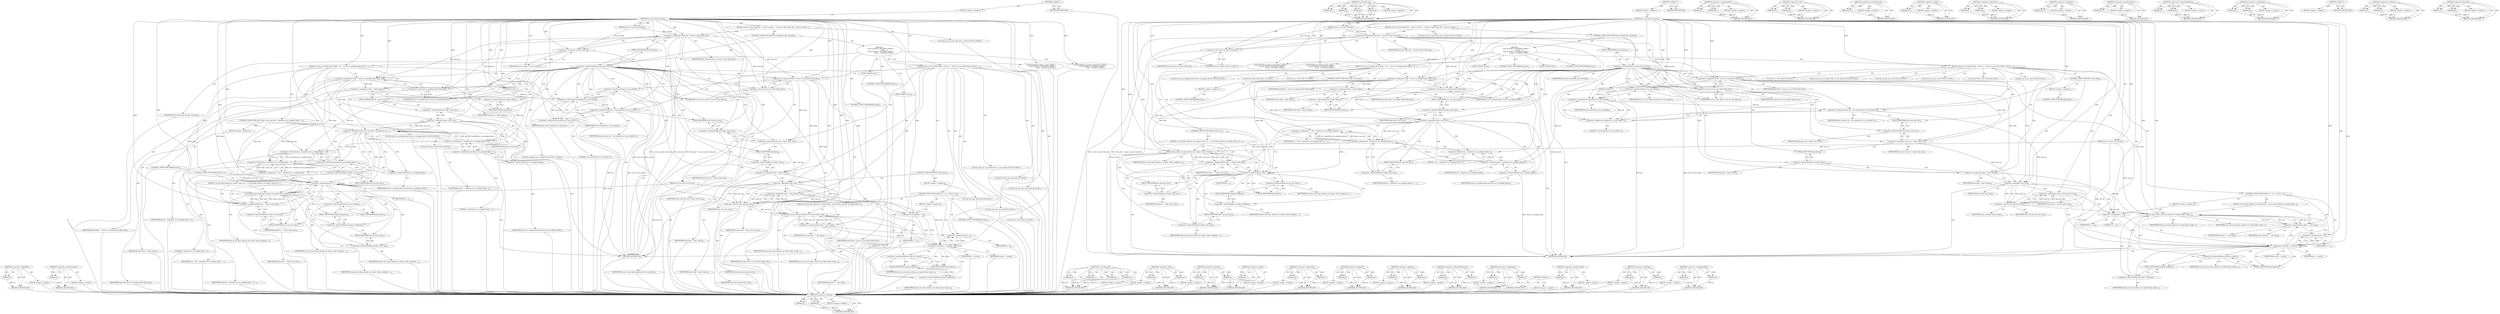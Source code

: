 digraph "&lt;operator&gt;.assignmentPlus" {
vulnerable_198 [label=<(METHOD,&lt;operator&gt;.division)>];
vulnerable_199 [label=<(PARAM,p1)>];
vulnerable_200 [label=<(PARAM,p2)>];
vulnerable_201 [label=<(BLOCK,&lt;empty&gt;,&lt;empty&gt;)>];
vulnerable_202 [label=<(METHOD_RETURN,ANY)>];
vulnerable_221 [label=<(METHOD,oz_hcd_data_ind)>];
vulnerable_222 [label=<(PARAM,p1)>];
vulnerable_223 [label=<(PARAM,p2)>];
vulnerable_224 [label=<(PARAM,p3)>];
vulnerable_225 [label=<(PARAM,p4)>];
vulnerable_226 [label=<(BLOCK,&lt;empty&gt;,&lt;empty&gt;)>];
vulnerable_227 [label=<(METHOD_RETURN,ANY)>];
vulnerable_6 [label=<(METHOD,&lt;global&gt;)<SUB>1</SUB>>];
vulnerable_7 [label=<(BLOCK,&lt;empty&gt;,&lt;empty&gt;)<SUB>1</SUB>>];
vulnerable_8 [label=<(METHOD,oz_usb_handle_ep_data)<SUB>1</SUB>>];
vulnerable_9 [label=<(PARAM,struct oz_usb_ctx *usb_ctx)<SUB>1</SUB>>];
vulnerable_10 [label=<(PARAM,struct oz_usb_hdr *usb_hdr)<SUB>2</SUB>>];
vulnerable_11 [label=<(PARAM,int len)<SUB>2</SUB>>];
vulnerable_12 [label=<(BLOCK,{
	struct oz_data *data_hdr = (struct oz_data *...,{
	struct oz_data *data_hdr = (struct oz_data *...)<SUB>3</SUB>>];
vulnerable_13 [label="<(LOCAL,struct oz_data* data_hdr: oz_data*)<SUB>4</SUB>>"];
vulnerable_14 [label=<(&lt;operator&gt;.assignment,*data_hdr = (struct oz_data *)usb_hdr)<SUB>4</SUB>>];
vulnerable_15 [label=<(IDENTIFIER,data_hdr,*data_hdr = (struct oz_data *)usb_hdr)<SUB>4</SUB>>];
vulnerable_16 [label=<(&lt;operator&gt;.cast,(struct oz_data *)usb_hdr)<SUB>4</SUB>>];
vulnerable_17 [label=<(UNKNOWN,struct oz_data *,struct oz_data *)<SUB>4</SUB>>];
vulnerable_18 [label=<(IDENTIFIER,usb_hdr,(struct oz_data *)usb_hdr)<SUB>4</SUB>>];
vulnerable_19 [label=<(CONTROL_STRUCTURE,SWITCH,switch(data_hdr-&gt;format))<SUB>6</SUB>>];
vulnerable_20 [label=<(&lt;operator&gt;.indirectFieldAccess,data_hdr-&gt;format)<SUB>6</SUB>>];
vulnerable_21 [label=<(IDENTIFIER,data_hdr,switch(data_hdr-&gt;format))<SUB>6</SUB>>];
vulnerable_22 [label=<(FIELD_IDENTIFIER,format,format)<SUB>6</SUB>>];
vulnerable_23 [label="<(BLOCK,{
	case OZ_DATA_F_MULTIPLE_FIXED: {
 			struct ...,{
	case OZ_DATA_F_MULTIPLE_FIXED: {
 			struct ...)<SUB>6</SUB>>"];
vulnerable_24 [label=<(JUMP_TARGET,case)<SUB>7</SUB>>];
vulnerable_25 [label="<(IDENTIFIER,OZ_DATA_F_MULTIPLE_FIXED,{
	case OZ_DATA_F_MULTIPLE_FIXED: {
 			struct ...)<SUB>7</SUB>>"];
vulnerable_26 [label=<(BLOCK,{
 			struct oz_multiple_fixed *body =
 				(st...,{
 			struct oz_multiple_fixed *body =
 				(st...)<SUB>7</SUB>>];
vulnerable_27 [label="<(LOCAL,struct oz_multiple_fixed* body: oz_multiple_fixed*)<SUB>8</SUB>>"];
vulnerable_28 [label=<(&lt;operator&gt;.assignment,*body =
 				(struct oz_multiple_fixed *)data_hdr)<SUB>8</SUB>>];
vulnerable_29 [label=<(IDENTIFIER,body,*body =
 				(struct oz_multiple_fixed *)data_hdr)<SUB>8</SUB>>];
vulnerable_30 [label=<(&lt;operator&gt;.cast,(struct oz_multiple_fixed *)data_hdr)<SUB>9</SUB>>];
vulnerable_31 [label=<(UNKNOWN,struct oz_multiple_fixed *,struct oz_multiple_fixed *)<SUB>9</SUB>>];
vulnerable_32 [label=<(IDENTIFIER,data_hdr,(struct oz_multiple_fixed *)data_hdr)<SUB>9</SUB>>];
vulnerable_33 [label="<(LOCAL,u8* data: u8*)<SUB>10</SUB>>"];
vulnerable_34 [label=<(&lt;operator&gt;.assignment,*data = body-&gt;data)<SUB>10</SUB>>];
vulnerable_35 [label=<(IDENTIFIER,data,*data = body-&gt;data)<SUB>10</SUB>>];
vulnerable_36 [label=<(&lt;operator&gt;.indirectFieldAccess,body-&gt;data)<SUB>10</SUB>>];
vulnerable_37 [label=<(IDENTIFIER,body,*data = body-&gt;data)<SUB>10</SUB>>];
vulnerable_38 [label=<(FIELD_IDENTIFIER,data,data)<SUB>10</SUB>>];
vulnerable_39 [label="<(LOCAL,int n: int)<SUB>11</SUB>>"];
vulnerable_40 [label=<(CONTROL_STRUCTURE,IF,if (!body-&gt;unit_size))<SUB>12</SUB>>];
vulnerable_41 [label=<(&lt;operator&gt;.logicalNot,!body-&gt;unit_size)<SUB>12</SUB>>];
vulnerable_42 [label=<(&lt;operator&gt;.indirectFieldAccess,body-&gt;unit_size)<SUB>12</SUB>>];
vulnerable_43 [label=<(IDENTIFIER,body,!body-&gt;unit_size)<SUB>12</SUB>>];
vulnerable_44 [label=<(FIELD_IDENTIFIER,unit_size,unit_size)<SUB>12</SUB>>];
vulnerable_45 [label=<(BLOCK,&lt;empty&gt;,&lt;empty&gt;)<SUB>13</SUB>>];
vulnerable_46 [label=<(CONTROL_STRUCTURE,BREAK,break;)<SUB>13</SUB>>];
vulnerable_47 [label=<(&lt;operator&gt;.assignment,n = (len - sizeof(struct oz_multiple_fixed)+1)
...)<SUB>14</SUB>>];
vulnerable_48 [label=<(IDENTIFIER,n,n = (len - sizeof(struct oz_multiple_fixed)+1)
...)<SUB>14</SUB>>];
vulnerable_49 [label=<(&lt;operator&gt;.division,(len - sizeof(struct oz_multiple_fixed)+1)
 			...)<SUB>14</SUB>>];
vulnerable_50 [label=<(&lt;operator&gt;.addition,len - sizeof(struct oz_multiple_fixed)+1)<SUB>14</SUB>>];
vulnerable_51 [label=<(&lt;operator&gt;.subtraction,len - sizeof(struct oz_multiple_fixed))<SUB>14</SUB>>];
vulnerable_52 [label=<(IDENTIFIER,len,len - sizeof(struct oz_multiple_fixed))<SUB>14</SUB>>];
vulnerable_53 [label=<(&lt;operator&gt;.sizeOf,sizeof(struct oz_multiple_fixed))<SUB>14</SUB>>];
vulnerable_54 [label=<(IDENTIFIER,struct oz_multiple_fixed,sizeof(struct oz_multiple_fixed))<SUB>14</SUB>>];
vulnerable_55 [label=<(LITERAL,1,len - sizeof(struct oz_multiple_fixed)+1)<SUB>14</SUB>>];
vulnerable_56 [label=<(&lt;operator&gt;.indirectFieldAccess,body-&gt;unit_size)<SUB>15</SUB>>];
vulnerable_57 [label=<(IDENTIFIER,body,(len - sizeof(struct oz_multiple_fixed)+1)
 			...)<SUB>15</SUB>>];
vulnerable_58 [label=<(FIELD_IDENTIFIER,unit_size,unit_size)<SUB>15</SUB>>];
vulnerable_59 [label=<(CONTROL_STRUCTURE,WHILE,while (n--))<SUB>16</SUB>>];
vulnerable_60 [label=<(&lt;operator&gt;.postDecrement,n--)<SUB>16</SUB>>];
vulnerable_61 [label=<(IDENTIFIER,n,n--)<SUB>16</SUB>>];
vulnerable_62 [label=<(BLOCK,{
 				oz_hcd_data_ind(usb_ctx-&gt;hport, body-&gt;en...,{
 				oz_hcd_data_ind(usb_ctx-&gt;hport, body-&gt;en...)<SUB>16</SUB>>];
vulnerable_63 [label=<(oz_hcd_data_ind,oz_hcd_data_ind(usb_ctx-&gt;hport, body-&gt;endpoint,...)<SUB>17</SUB>>];
vulnerable_64 [label=<(&lt;operator&gt;.indirectFieldAccess,usb_ctx-&gt;hport)<SUB>17</SUB>>];
vulnerable_65 [label=<(IDENTIFIER,usb_ctx,oz_hcd_data_ind(usb_ctx-&gt;hport, body-&gt;endpoint,...)<SUB>17</SUB>>];
vulnerable_66 [label=<(FIELD_IDENTIFIER,hport,hport)<SUB>17</SUB>>];
vulnerable_67 [label=<(&lt;operator&gt;.indirectFieldAccess,body-&gt;endpoint)<SUB>17</SUB>>];
vulnerable_68 [label=<(IDENTIFIER,body,oz_hcd_data_ind(usb_ctx-&gt;hport, body-&gt;endpoint,...)<SUB>17</SUB>>];
vulnerable_69 [label=<(FIELD_IDENTIFIER,endpoint,endpoint)<SUB>17</SUB>>];
vulnerable_70 [label=<(IDENTIFIER,data,oz_hcd_data_ind(usb_ctx-&gt;hport, body-&gt;endpoint,...)<SUB>18</SUB>>];
vulnerable_71 [label=<(&lt;operator&gt;.indirectFieldAccess,body-&gt;unit_size)<SUB>18</SUB>>];
vulnerable_72 [label=<(IDENTIFIER,body,oz_hcd_data_ind(usb_ctx-&gt;hport, body-&gt;endpoint,...)<SUB>18</SUB>>];
vulnerable_73 [label=<(FIELD_IDENTIFIER,unit_size,unit_size)<SUB>18</SUB>>];
vulnerable_74 [label=<(&lt;operator&gt;.assignmentPlus,data += body-&gt;unit_size)<SUB>19</SUB>>];
vulnerable_75 [label=<(IDENTIFIER,data,data += body-&gt;unit_size)<SUB>19</SUB>>];
vulnerable_76 [label=<(&lt;operator&gt;.indirectFieldAccess,body-&gt;unit_size)<SUB>19</SUB>>];
vulnerable_77 [label=<(IDENTIFIER,body,data += body-&gt;unit_size)<SUB>19</SUB>>];
vulnerable_78 [label=<(FIELD_IDENTIFIER,unit_size,unit_size)<SUB>19</SUB>>];
vulnerable_79 [label=<(CONTROL_STRUCTURE,BREAK,break;)<SUB>22</SUB>>];
vulnerable_80 [label=<(JUMP_TARGET,case)<SUB>23</SUB>>];
vulnerable_81 [label="<(IDENTIFIER,OZ_DATA_F_ISOC_FIXED,{
	case OZ_DATA_F_MULTIPLE_FIXED: {
 			struct ...)<SUB>23</SUB>>"];
vulnerable_82 [label=<(BLOCK,{
			struct oz_isoc_fixed *body =
				(struct o...,{
			struct oz_isoc_fixed *body =
				(struct o...)<SUB>23</SUB>>];
vulnerable_83 [label="<(LOCAL,struct oz_isoc_fixed* body: oz_isoc_fixed*)<SUB>24</SUB>>"];
vulnerable_84 [label=<(&lt;operator&gt;.assignment,*body =
				(struct oz_isoc_fixed *)data_hdr)<SUB>24</SUB>>];
vulnerable_85 [label=<(IDENTIFIER,body,*body =
				(struct oz_isoc_fixed *)data_hdr)<SUB>24</SUB>>];
vulnerable_86 [label=<(&lt;operator&gt;.cast,(struct oz_isoc_fixed *)data_hdr)<SUB>25</SUB>>];
vulnerable_87 [label=<(UNKNOWN,struct oz_isoc_fixed *,struct oz_isoc_fixed *)<SUB>25</SUB>>];
vulnerable_88 [label=<(IDENTIFIER,data_hdr,(struct oz_isoc_fixed *)data_hdr)<SUB>25</SUB>>];
vulnerable_89 [label="<(LOCAL,int data_len: int)<SUB>26</SUB>>"];
vulnerable_90 [label=<(&lt;operator&gt;.assignment,data_len = len-sizeof(struct oz_isoc_fixed)+1)<SUB>26</SUB>>];
vulnerable_91 [label=<(IDENTIFIER,data_len,data_len = len-sizeof(struct oz_isoc_fixed)+1)<SUB>26</SUB>>];
vulnerable_92 [label=<(&lt;operator&gt;.addition,len-sizeof(struct oz_isoc_fixed)+1)<SUB>26</SUB>>];
vulnerable_93 [label=<(&lt;operator&gt;.subtraction,len-sizeof(struct oz_isoc_fixed))<SUB>26</SUB>>];
vulnerable_94 [label=<(IDENTIFIER,len,len-sizeof(struct oz_isoc_fixed))<SUB>26</SUB>>];
vulnerable_95 [label=<(&lt;operator&gt;.sizeOf,sizeof(struct oz_isoc_fixed))<SUB>26</SUB>>];
vulnerable_96 [label=<(IDENTIFIER,struct oz_isoc_fixed,sizeof(struct oz_isoc_fixed))<SUB>26</SUB>>];
vulnerable_97 [label=<(LITERAL,1,len-sizeof(struct oz_isoc_fixed)+1)<SUB>26</SUB>>];
vulnerable_98 [label="<(LOCAL,int unit_size: int)<SUB>27</SUB>>"];
vulnerable_99 [label=<(&lt;operator&gt;.assignment,unit_size = body-&gt;unit_size)<SUB>27</SUB>>];
vulnerable_100 [label=<(IDENTIFIER,unit_size,unit_size = body-&gt;unit_size)<SUB>27</SUB>>];
vulnerable_101 [label=<(&lt;operator&gt;.indirectFieldAccess,body-&gt;unit_size)<SUB>27</SUB>>];
vulnerable_102 [label=<(IDENTIFIER,body,unit_size = body-&gt;unit_size)<SUB>27</SUB>>];
vulnerable_103 [label=<(FIELD_IDENTIFIER,unit_size,unit_size)<SUB>27</SUB>>];
vulnerable_104 [label="<(LOCAL,u8* data: u8*)<SUB>28</SUB>>"];
vulnerable_105 [label=<(&lt;operator&gt;.assignment,*data = body-&gt;data)<SUB>28</SUB>>];
vulnerable_106 [label=<(IDENTIFIER,data,*data = body-&gt;data)<SUB>28</SUB>>];
vulnerable_107 [label=<(&lt;operator&gt;.indirectFieldAccess,body-&gt;data)<SUB>28</SUB>>];
vulnerable_108 [label=<(IDENTIFIER,body,*data = body-&gt;data)<SUB>28</SUB>>];
vulnerable_109 [label=<(FIELD_IDENTIFIER,data,data)<SUB>28</SUB>>];
vulnerable_110 [label="<(LOCAL,int count: int)<SUB>29</SUB>>"];
vulnerable_111 [label="<(LOCAL,int i: int)<SUB>30</SUB>>"];
vulnerable_112 [label=<(CONTROL_STRUCTURE,IF,if (!unit_size))<SUB>32</SUB>>];
vulnerable_113 [label=<(&lt;operator&gt;.logicalNot,!unit_size)<SUB>32</SUB>>];
vulnerable_114 [label=<(IDENTIFIER,unit_size,!unit_size)<SUB>32</SUB>>];
vulnerable_115 [label=<(BLOCK,&lt;empty&gt;,&lt;empty&gt;)<SUB>33</SUB>>];
vulnerable_116 [label=<(CONTROL_STRUCTURE,BREAK,break;)<SUB>33</SUB>>];
vulnerable_117 [label=<(&lt;operator&gt;.assignment,count = data_len/unit_size)<SUB>34</SUB>>];
vulnerable_118 [label=<(IDENTIFIER,count,count = data_len/unit_size)<SUB>34</SUB>>];
vulnerable_119 [label=<(&lt;operator&gt;.division,data_len/unit_size)<SUB>34</SUB>>];
vulnerable_120 [label=<(IDENTIFIER,data_len,data_len/unit_size)<SUB>34</SUB>>];
vulnerable_121 [label=<(IDENTIFIER,unit_size,data_len/unit_size)<SUB>34</SUB>>];
vulnerable_122 [label=<(CONTROL_STRUCTURE,FOR,for (i = 0;i &lt; count;i++))<SUB>35</SUB>>];
vulnerable_123 [label=<(BLOCK,&lt;empty&gt;,&lt;empty&gt;)<SUB>35</SUB>>];
vulnerable_124 [label=<(&lt;operator&gt;.assignment,i = 0)<SUB>35</SUB>>];
vulnerable_125 [label=<(IDENTIFIER,i,i = 0)<SUB>35</SUB>>];
vulnerable_126 [label=<(LITERAL,0,i = 0)<SUB>35</SUB>>];
vulnerable_127 [label=<(&lt;operator&gt;.lessThan,i &lt; count)<SUB>35</SUB>>];
vulnerable_128 [label=<(IDENTIFIER,i,i &lt; count)<SUB>35</SUB>>];
vulnerable_129 [label=<(IDENTIFIER,count,i &lt; count)<SUB>35</SUB>>];
vulnerable_130 [label=<(&lt;operator&gt;.postIncrement,i++)<SUB>35</SUB>>];
vulnerable_131 [label=<(IDENTIFIER,i,i++)<SUB>35</SUB>>];
vulnerable_132 [label=<(BLOCK,{
				oz_hcd_data_ind(usb_ctx-&gt;hport,
					body...,{
				oz_hcd_data_ind(usb_ctx-&gt;hport,
					body...)<SUB>35</SUB>>];
vulnerable_133 [label=<(oz_hcd_data_ind,oz_hcd_data_ind(usb_ctx-&gt;hport,
					body-&gt;endp...)<SUB>36</SUB>>];
vulnerable_134 [label=<(&lt;operator&gt;.indirectFieldAccess,usb_ctx-&gt;hport)<SUB>36</SUB>>];
vulnerable_135 [label=<(IDENTIFIER,usb_ctx,oz_hcd_data_ind(usb_ctx-&gt;hport,
					body-&gt;endp...)<SUB>36</SUB>>];
vulnerable_136 [label=<(FIELD_IDENTIFIER,hport,hport)<SUB>36</SUB>>];
vulnerable_137 [label=<(&lt;operator&gt;.indirectFieldAccess,body-&gt;endpoint)<SUB>37</SUB>>];
vulnerable_138 [label=<(IDENTIFIER,body,oz_hcd_data_ind(usb_ctx-&gt;hport,
					body-&gt;endp...)<SUB>37</SUB>>];
vulnerable_139 [label=<(FIELD_IDENTIFIER,endpoint,endpoint)<SUB>37</SUB>>];
vulnerable_140 [label=<(IDENTIFIER,data,oz_hcd_data_ind(usb_ctx-&gt;hport,
					body-&gt;endp...)<SUB>37</SUB>>];
vulnerable_141 [label=<(IDENTIFIER,unit_size,oz_hcd_data_ind(usb_ctx-&gt;hport,
					body-&gt;endp...)<SUB>37</SUB>>];
vulnerable_142 [label=<(&lt;operator&gt;.assignmentPlus,data += unit_size)<SUB>38</SUB>>];
vulnerable_143 [label=<(IDENTIFIER,data,data += unit_size)<SUB>38</SUB>>];
vulnerable_144 [label=<(IDENTIFIER,unit_size,data += unit_size)<SUB>38</SUB>>];
vulnerable_145 [label=<(CONTROL_STRUCTURE,BREAK,break;)<SUB>41</SUB>>];
vulnerable_146 [label=<(METHOD_RETURN,void)<SUB>1</SUB>>];
vulnerable_148 [label=<(METHOD_RETURN,ANY)<SUB>1</SUB>>];
vulnerable_228 [label=<(METHOD,&lt;operator&gt;.assignmentPlus)>];
vulnerable_229 [label=<(PARAM,p1)>];
vulnerable_230 [label=<(PARAM,p2)>];
vulnerable_231 [label=<(BLOCK,&lt;empty&gt;,&lt;empty&gt;)>];
vulnerable_232 [label=<(METHOD_RETURN,ANY)>];
vulnerable_184 [label=<(METHOD,&lt;operator&gt;.cast)>];
vulnerable_185 [label=<(PARAM,p1)>];
vulnerable_186 [label=<(PARAM,p2)>];
vulnerable_187 [label=<(BLOCK,&lt;empty&gt;,&lt;empty&gt;)>];
vulnerable_188 [label=<(METHOD_RETURN,ANY)>];
vulnerable_217 [label=<(METHOD,&lt;operator&gt;.postDecrement)>];
vulnerable_218 [label=<(PARAM,p1)>];
vulnerable_219 [label=<(BLOCK,&lt;empty&gt;,&lt;empty&gt;)>];
vulnerable_220 [label=<(METHOD_RETURN,ANY)>];
vulnerable_213 [label=<(METHOD,&lt;operator&gt;.sizeOf)>];
vulnerable_214 [label=<(PARAM,p1)>];
vulnerable_215 [label=<(BLOCK,&lt;empty&gt;,&lt;empty&gt;)>];
vulnerable_216 [label=<(METHOD_RETURN,ANY)>];
vulnerable_208 [label=<(METHOD,&lt;operator&gt;.subtraction)>];
vulnerable_209 [label=<(PARAM,p1)>];
vulnerable_210 [label=<(PARAM,p2)>];
vulnerable_211 [label=<(BLOCK,&lt;empty&gt;,&lt;empty&gt;)>];
vulnerable_212 [label=<(METHOD_RETURN,ANY)>];
vulnerable_194 [label=<(METHOD,&lt;operator&gt;.logicalNot)>];
vulnerable_195 [label=<(PARAM,p1)>];
vulnerable_196 [label=<(BLOCK,&lt;empty&gt;,&lt;empty&gt;)>];
vulnerable_197 [label=<(METHOD_RETURN,ANY)>];
vulnerable_238 [label=<(METHOD,&lt;operator&gt;.postIncrement)>];
vulnerable_239 [label=<(PARAM,p1)>];
vulnerable_240 [label=<(BLOCK,&lt;empty&gt;,&lt;empty&gt;)>];
vulnerable_241 [label=<(METHOD_RETURN,ANY)>];
vulnerable_189 [label=<(METHOD,&lt;operator&gt;.indirectFieldAccess)>];
vulnerable_190 [label=<(PARAM,p1)>];
vulnerable_191 [label=<(PARAM,p2)>];
vulnerable_192 [label=<(BLOCK,&lt;empty&gt;,&lt;empty&gt;)>];
vulnerable_193 [label=<(METHOD_RETURN,ANY)>];
vulnerable_179 [label=<(METHOD,&lt;operator&gt;.assignment)>];
vulnerable_180 [label=<(PARAM,p1)>];
vulnerable_181 [label=<(PARAM,p2)>];
vulnerable_182 [label=<(BLOCK,&lt;empty&gt;,&lt;empty&gt;)>];
vulnerable_183 [label=<(METHOD_RETURN,ANY)>];
vulnerable_173 [label=<(METHOD,&lt;global&gt;)<SUB>1</SUB>>];
vulnerable_174 [label=<(BLOCK,&lt;empty&gt;,&lt;empty&gt;)>];
vulnerable_175 [label=<(METHOD_RETURN,ANY)>];
vulnerable_203 [label=<(METHOD,&lt;operator&gt;.addition)>];
vulnerable_204 [label=<(PARAM,p1)>];
vulnerable_205 [label=<(PARAM,p2)>];
vulnerable_206 [label=<(BLOCK,&lt;empty&gt;,&lt;empty&gt;)>];
vulnerable_207 [label=<(METHOD_RETURN,ANY)>];
vulnerable_233 [label=<(METHOD,&lt;operator&gt;.lessThan)>];
vulnerable_234 [label=<(PARAM,p1)>];
vulnerable_235 [label=<(PARAM,p2)>];
vulnerable_236 [label=<(BLOCK,&lt;empty&gt;,&lt;empty&gt;)>];
vulnerable_237 [label=<(METHOD_RETURN,ANY)>];
fixed_208 [label=<(METHOD,&lt;operator&gt;.logicalNot)>];
fixed_209 [label=<(PARAM,p1)>];
fixed_210 [label=<(BLOCK,&lt;empty&gt;,&lt;empty&gt;)>];
fixed_211 [label=<(METHOD_RETURN,ANY)>];
fixed_231 [label=<(METHOD,&lt;operator&gt;.postDecrement)>];
fixed_232 [label=<(PARAM,p1)>];
fixed_233 [label=<(BLOCK,&lt;empty&gt;,&lt;empty&gt;)>];
fixed_234 [label=<(METHOD_RETURN,ANY)>];
fixed_6 [label=<(METHOD,&lt;global&gt;)<SUB>1</SUB>>];
fixed_7 [label=<(BLOCK,&lt;empty&gt;,&lt;empty&gt;)<SUB>1</SUB>>];
fixed_8 [label=<(METHOD,oz_usb_handle_ep_data)<SUB>1</SUB>>];
fixed_9 [label=<(PARAM,struct oz_usb_ctx *usb_ctx)<SUB>1</SUB>>];
fixed_10 [label=<(PARAM,struct oz_usb_hdr *usb_hdr)<SUB>2</SUB>>];
fixed_11 [label=<(PARAM,int len)<SUB>2</SUB>>];
fixed_12 [label=<(BLOCK,{
	struct oz_data *data_hdr = (struct oz_data *...,{
	struct oz_data *data_hdr = (struct oz_data *...)<SUB>3</SUB>>];
fixed_13 [label="<(LOCAL,struct oz_data* data_hdr: oz_data*)<SUB>4</SUB>>"];
fixed_14 [label=<(&lt;operator&gt;.assignment,*data_hdr = (struct oz_data *)usb_hdr)<SUB>4</SUB>>];
fixed_15 [label=<(IDENTIFIER,data_hdr,*data_hdr = (struct oz_data *)usb_hdr)<SUB>4</SUB>>];
fixed_16 [label=<(&lt;operator&gt;.cast,(struct oz_data *)usb_hdr)<SUB>4</SUB>>];
fixed_17 [label=<(UNKNOWN,struct oz_data *,struct oz_data *)<SUB>4</SUB>>];
fixed_18 [label=<(IDENTIFIER,usb_hdr,(struct oz_data *)usb_hdr)<SUB>4</SUB>>];
fixed_19 [label=<(CONTROL_STRUCTURE,SWITCH,switch(data_hdr-&gt;format))<SUB>6</SUB>>];
fixed_20 [label=<(&lt;operator&gt;.indirectFieldAccess,data_hdr-&gt;format)<SUB>6</SUB>>];
fixed_21 [label=<(IDENTIFIER,data_hdr,switch(data_hdr-&gt;format))<SUB>6</SUB>>];
fixed_22 [label=<(FIELD_IDENTIFIER,format,format)<SUB>6</SUB>>];
fixed_23 [label="<(BLOCK,{
	case OZ_DATA_F_MULTIPLE_FIXED: {
 			struct ...,{
	case OZ_DATA_F_MULTIPLE_FIXED: {
 			struct ...)<SUB>6</SUB>>"];
fixed_24 [label=<(JUMP_TARGET,case)<SUB>7</SUB>>];
fixed_25 [label="<(IDENTIFIER,OZ_DATA_F_MULTIPLE_FIXED,{
	case OZ_DATA_F_MULTIPLE_FIXED: {
 			struct ...)<SUB>7</SUB>>"];
fixed_26 [label=<(BLOCK,{
 			struct oz_multiple_fixed *body =
 				(st...,{
 			struct oz_multiple_fixed *body =
 				(st...)<SUB>7</SUB>>];
fixed_27 [label="<(LOCAL,struct oz_multiple_fixed* body: oz_multiple_fixed*)<SUB>8</SUB>>"];
fixed_28 [label=<(&lt;operator&gt;.assignment,*body =
 				(struct oz_multiple_fixed *)data_hdr)<SUB>8</SUB>>];
fixed_29 [label=<(IDENTIFIER,body,*body =
 				(struct oz_multiple_fixed *)data_hdr)<SUB>8</SUB>>];
fixed_30 [label=<(&lt;operator&gt;.cast,(struct oz_multiple_fixed *)data_hdr)<SUB>9</SUB>>];
fixed_31 [label=<(UNKNOWN,struct oz_multiple_fixed *,struct oz_multiple_fixed *)<SUB>9</SUB>>];
fixed_32 [label=<(IDENTIFIER,data_hdr,(struct oz_multiple_fixed *)data_hdr)<SUB>9</SUB>>];
fixed_33 [label="<(LOCAL,u8* data: u8*)<SUB>10</SUB>>"];
fixed_34 [label=<(&lt;operator&gt;.assignment,*data = body-&gt;data)<SUB>10</SUB>>];
fixed_35 [label=<(IDENTIFIER,data,*data = body-&gt;data)<SUB>10</SUB>>];
fixed_36 [label=<(&lt;operator&gt;.indirectFieldAccess,body-&gt;data)<SUB>10</SUB>>];
fixed_37 [label=<(IDENTIFIER,body,*data = body-&gt;data)<SUB>10</SUB>>];
fixed_38 [label=<(FIELD_IDENTIFIER,data,data)<SUB>10</SUB>>];
fixed_39 [label="<(LOCAL,unsigned int n: unsigned int)<SUB>11</SUB>>"];
fixed_40 [label=<(CONTROL_STRUCTURE,IF,if (!body-&gt;unit_size ||
				len &lt; sizeof(struct oz_multiple_fixed) - 1))<SUB>12</SUB>>];
fixed_41 [label=<(&lt;operator&gt;.logicalOr,!body-&gt;unit_size ||
				len &lt; sizeof(struct oz_...)<SUB>12</SUB>>];
fixed_42 [label=<(&lt;operator&gt;.logicalNot,!body-&gt;unit_size)<SUB>12</SUB>>];
fixed_43 [label=<(&lt;operator&gt;.indirectFieldAccess,body-&gt;unit_size)<SUB>12</SUB>>];
fixed_44 [label=<(IDENTIFIER,body,!body-&gt;unit_size)<SUB>12</SUB>>];
fixed_45 [label=<(FIELD_IDENTIFIER,unit_size,unit_size)<SUB>12</SUB>>];
fixed_46 [label=<(&lt;operator&gt;.lessThan,len &lt; sizeof(struct oz_multiple_fixed) - 1)<SUB>13</SUB>>];
fixed_47 [label=<(IDENTIFIER,len,len &lt; sizeof(struct oz_multiple_fixed) - 1)<SUB>13</SUB>>];
fixed_48 [label=<(&lt;operator&gt;.subtraction,sizeof(struct oz_multiple_fixed) - 1)<SUB>13</SUB>>];
fixed_49 [label=<(&lt;operator&gt;.sizeOf,sizeof(struct oz_multiple_fixed))<SUB>13</SUB>>];
fixed_50 [label=<(IDENTIFIER,struct oz_multiple_fixed,sizeof(struct oz_multiple_fixed))<SUB>13</SUB>>];
fixed_51 [label=<(LITERAL,1,sizeof(struct oz_multiple_fixed) - 1)<SUB>13</SUB>>];
fixed_52 [label=<(BLOCK,&lt;empty&gt;,&lt;empty&gt;)<SUB>14</SUB>>];
fixed_53 [label=<(CONTROL_STRUCTURE,BREAK,break;)<SUB>14</SUB>>];
fixed_54 [label=<(&lt;operator&gt;.assignment,n = (len - (sizeof(struct oz_multiple_fixed) - ...)<SUB>15</SUB>>];
fixed_55 [label=<(IDENTIFIER,n,n = (len - (sizeof(struct oz_multiple_fixed) - ...)<SUB>15</SUB>>];
fixed_56 [label=<(&lt;operator&gt;.division,(len - (sizeof(struct oz_multiple_fixed) - 1))
...)<SUB>15</SUB>>];
fixed_57 [label=<(&lt;operator&gt;.subtraction,len - (sizeof(struct oz_multiple_fixed) - 1))<SUB>15</SUB>>];
fixed_58 [label=<(IDENTIFIER,len,len - (sizeof(struct oz_multiple_fixed) - 1))<SUB>15</SUB>>];
fixed_59 [label=<(&lt;operator&gt;.subtraction,sizeof(struct oz_multiple_fixed) - 1)<SUB>15</SUB>>];
fixed_60 [label=<(&lt;operator&gt;.sizeOf,sizeof(struct oz_multiple_fixed))<SUB>15</SUB>>];
fixed_61 [label=<(IDENTIFIER,struct oz_multiple_fixed,sizeof(struct oz_multiple_fixed))<SUB>15</SUB>>];
fixed_62 [label=<(LITERAL,1,sizeof(struct oz_multiple_fixed) - 1)<SUB>15</SUB>>];
fixed_63 [label=<(&lt;operator&gt;.indirectFieldAccess,body-&gt;unit_size)<SUB>16</SUB>>];
fixed_64 [label=<(IDENTIFIER,body,(len - (sizeof(struct oz_multiple_fixed) - 1))
...)<SUB>16</SUB>>];
fixed_65 [label=<(FIELD_IDENTIFIER,unit_size,unit_size)<SUB>16</SUB>>];
fixed_66 [label=<(CONTROL_STRUCTURE,WHILE,while (n--))<SUB>17</SUB>>];
fixed_67 [label=<(&lt;operator&gt;.postDecrement,n--)<SUB>17</SUB>>];
fixed_68 [label=<(IDENTIFIER,n,n--)<SUB>17</SUB>>];
fixed_69 [label=<(BLOCK,{
 				oz_hcd_data_ind(usb_ctx-&gt;hport, body-&gt;en...,{
 				oz_hcd_data_ind(usb_ctx-&gt;hport, body-&gt;en...)<SUB>17</SUB>>];
fixed_70 [label=<(oz_hcd_data_ind,oz_hcd_data_ind(usb_ctx-&gt;hport, body-&gt;endpoint,...)<SUB>18</SUB>>];
fixed_71 [label=<(&lt;operator&gt;.indirectFieldAccess,usb_ctx-&gt;hport)<SUB>18</SUB>>];
fixed_72 [label=<(IDENTIFIER,usb_ctx,oz_hcd_data_ind(usb_ctx-&gt;hport, body-&gt;endpoint,...)<SUB>18</SUB>>];
fixed_73 [label=<(FIELD_IDENTIFIER,hport,hport)<SUB>18</SUB>>];
fixed_74 [label=<(&lt;operator&gt;.indirectFieldAccess,body-&gt;endpoint)<SUB>18</SUB>>];
fixed_75 [label=<(IDENTIFIER,body,oz_hcd_data_ind(usb_ctx-&gt;hport, body-&gt;endpoint,...)<SUB>18</SUB>>];
fixed_76 [label=<(FIELD_IDENTIFIER,endpoint,endpoint)<SUB>18</SUB>>];
fixed_77 [label=<(IDENTIFIER,data,oz_hcd_data_ind(usb_ctx-&gt;hport, body-&gt;endpoint,...)<SUB>19</SUB>>];
fixed_78 [label=<(&lt;operator&gt;.indirectFieldAccess,body-&gt;unit_size)<SUB>19</SUB>>];
fixed_79 [label=<(IDENTIFIER,body,oz_hcd_data_ind(usb_ctx-&gt;hport, body-&gt;endpoint,...)<SUB>19</SUB>>];
fixed_80 [label=<(FIELD_IDENTIFIER,unit_size,unit_size)<SUB>19</SUB>>];
fixed_81 [label=<(&lt;operator&gt;.assignmentPlus,data += body-&gt;unit_size)<SUB>20</SUB>>];
fixed_82 [label=<(IDENTIFIER,data,data += body-&gt;unit_size)<SUB>20</SUB>>];
fixed_83 [label=<(&lt;operator&gt;.indirectFieldAccess,body-&gt;unit_size)<SUB>20</SUB>>];
fixed_84 [label=<(IDENTIFIER,body,data += body-&gt;unit_size)<SUB>20</SUB>>];
fixed_85 [label=<(FIELD_IDENTIFIER,unit_size,unit_size)<SUB>20</SUB>>];
fixed_86 [label=<(CONTROL_STRUCTURE,BREAK,break;)<SUB>23</SUB>>];
fixed_87 [label=<(JUMP_TARGET,case)<SUB>24</SUB>>];
fixed_88 [label="<(IDENTIFIER,OZ_DATA_F_ISOC_FIXED,{
	case OZ_DATA_F_MULTIPLE_FIXED: {
 			struct ...)<SUB>24</SUB>>"];
fixed_89 [label=<(BLOCK,{
			struct oz_isoc_fixed *body =
				(struct o...,{
			struct oz_isoc_fixed *body =
				(struct o...)<SUB>24</SUB>>];
fixed_90 [label="<(LOCAL,struct oz_isoc_fixed* body: oz_isoc_fixed*)<SUB>25</SUB>>"];
fixed_91 [label=<(&lt;operator&gt;.assignment,*body =
				(struct oz_isoc_fixed *)data_hdr)<SUB>25</SUB>>];
fixed_92 [label=<(IDENTIFIER,body,*body =
				(struct oz_isoc_fixed *)data_hdr)<SUB>25</SUB>>];
fixed_93 [label=<(&lt;operator&gt;.cast,(struct oz_isoc_fixed *)data_hdr)<SUB>26</SUB>>];
fixed_94 [label=<(UNKNOWN,struct oz_isoc_fixed *,struct oz_isoc_fixed *)<SUB>26</SUB>>];
fixed_95 [label=<(IDENTIFIER,data_hdr,(struct oz_isoc_fixed *)data_hdr)<SUB>26</SUB>>];
fixed_96 [label="<(LOCAL,int data_len: int)<SUB>27</SUB>>"];
fixed_97 [label=<(&lt;operator&gt;.assignment,data_len = len-sizeof(struct oz_isoc_fixed)+1)<SUB>27</SUB>>];
fixed_98 [label=<(IDENTIFIER,data_len,data_len = len-sizeof(struct oz_isoc_fixed)+1)<SUB>27</SUB>>];
fixed_99 [label=<(&lt;operator&gt;.addition,len-sizeof(struct oz_isoc_fixed)+1)<SUB>27</SUB>>];
fixed_100 [label=<(&lt;operator&gt;.subtraction,len-sizeof(struct oz_isoc_fixed))<SUB>27</SUB>>];
fixed_101 [label=<(IDENTIFIER,len,len-sizeof(struct oz_isoc_fixed))<SUB>27</SUB>>];
fixed_102 [label=<(&lt;operator&gt;.sizeOf,sizeof(struct oz_isoc_fixed))<SUB>27</SUB>>];
fixed_103 [label=<(IDENTIFIER,struct oz_isoc_fixed,sizeof(struct oz_isoc_fixed))<SUB>27</SUB>>];
fixed_104 [label=<(LITERAL,1,len-sizeof(struct oz_isoc_fixed)+1)<SUB>27</SUB>>];
fixed_105 [label="<(LOCAL,int unit_size: int)<SUB>28</SUB>>"];
fixed_106 [label=<(&lt;operator&gt;.assignment,unit_size = body-&gt;unit_size)<SUB>28</SUB>>];
fixed_107 [label=<(IDENTIFIER,unit_size,unit_size = body-&gt;unit_size)<SUB>28</SUB>>];
fixed_108 [label=<(&lt;operator&gt;.indirectFieldAccess,body-&gt;unit_size)<SUB>28</SUB>>];
fixed_109 [label=<(IDENTIFIER,body,unit_size = body-&gt;unit_size)<SUB>28</SUB>>];
fixed_110 [label=<(FIELD_IDENTIFIER,unit_size,unit_size)<SUB>28</SUB>>];
fixed_111 [label="<(LOCAL,u8* data: u8*)<SUB>29</SUB>>"];
fixed_112 [label=<(&lt;operator&gt;.assignment,*data = body-&gt;data)<SUB>29</SUB>>];
fixed_113 [label=<(IDENTIFIER,data,*data = body-&gt;data)<SUB>29</SUB>>];
fixed_114 [label=<(&lt;operator&gt;.indirectFieldAccess,body-&gt;data)<SUB>29</SUB>>];
fixed_115 [label=<(IDENTIFIER,body,*data = body-&gt;data)<SUB>29</SUB>>];
fixed_116 [label=<(FIELD_IDENTIFIER,data,data)<SUB>29</SUB>>];
fixed_117 [label="<(LOCAL,int count: int)<SUB>30</SUB>>"];
fixed_118 [label="<(LOCAL,int i: int)<SUB>31</SUB>>"];
fixed_119 [label=<(CONTROL_STRUCTURE,IF,if (!unit_size))<SUB>33</SUB>>];
fixed_120 [label=<(&lt;operator&gt;.logicalNot,!unit_size)<SUB>33</SUB>>];
fixed_121 [label=<(IDENTIFIER,unit_size,!unit_size)<SUB>33</SUB>>];
fixed_122 [label=<(BLOCK,&lt;empty&gt;,&lt;empty&gt;)<SUB>34</SUB>>];
fixed_123 [label=<(CONTROL_STRUCTURE,BREAK,break;)<SUB>34</SUB>>];
fixed_124 [label=<(&lt;operator&gt;.assignment,count = data_len/unit_size)<SUB>35</SUB>>];
fixed_125 [label=<(IDENTIFIER,count,count = data_len/unit_size)<SUB>35</SUB>>];
fixed_126 [label=<(&lt;operator&gt;.division,data_len/unit_size)<SUB>35</SUB>>];
fixed_127 [label=<(IDENTIFIER,data_len,data_len/unit_size)<SUB>35</SUB>>];
fixed_128 [label=<(IDENTIFIER,unit_size,data_len/unit_size)<SUB>35</SUB>>];
fixed_129 [label=<(CONTROL_STRUCTURE,FOR,for (i = 0;i &lt; count;i++))<SUB>36</SUB>>];
fixed_130 [label=<(BLOCK,&lt;empty&gt;,&lt;empty&gt;)<SUB>36</SUB>>];
fixed_131 [label=<(&lt;operator&gt;.assignment,i = 0)<SUB>36</SUB>>];
fixed_132 [label=<(IDENTIFIER,i,i = 0)<SUB>36</SUB>>];
fixed_133 [label=<(LITERAL,0,i = 0)<SUB>36</SUB>>];
fixed_134 [label=<(&lt;operator&gt;.lessThan,i &lt; count)<SUB>36</SUB>>];
fixed_135 [label=<(IDENTIFIER,i,i &lt; count)<SUB>36</SUB>>];
fixed_136 [label=<(IDENTIFIER,count,i &lt; count)<SUB>36</SUB>>];
fixed_137 [label=<(&lt;operator&gt;.postIncrement,i++)<SUB>36</SUB>>];
fixed_138 [label=<(IDENTIFIER,i,i++)<SUB>36</SUB>>];
fixed_139 [label=<(BLOCK,{
				oz_hcd_data_ind(usb_ctx-&gt;hport,
					body...,{
				oz_hcd_data_ind(usb_ctx-&gt;hport,
					body...)<SUB>36</SUB>>];
fixed_140 [label=<(oz_hcd_data_ind,oz_hcd_data_ind(usb_ctx-&gt;hport,
					body-&gt;endp...)<SUB>37</SUB>>];
fixed_141 [label=<(&lt;operator&gt;.indirectFieldAccess,usb_ctx-&gt;hport)<SUB>37</SUB>>];
fixed_142 [label=<(IDENTIFIER,usb_ctx,oz_hcd_data_ind(usb_ctx-&gt;hport,
					body-&gt;endp...)<SUB>37</SUB>>];
fixed_143 [label=<(FIELD_IDENTIFIER,hport,hport)<SUB>37</SUB>>];
fixed_144 [label=<(&lt;operator&gt;.indirectFieldAccess,body-&gt;endpoint)<SUB>38</SUB>>];
fixed_145 [label=<(IDENTIFIER,body,oz_hcd_data_ind(usb_ctx-&gt;hport,
					body-&gt;endp...)<SUB>38</SUB>>];
fixed_146 [label=<(FIELD_IDENTIFIER,endpoint,endpoint)<SUB>38</SUB>>];
fixed_147 [label=<(IDENTIFIER,data,oz_hcd_data_ind(usb_ctx-&gt;hport,
					body-&gt;endp...)<SUB>38</SUB>>];
fixed_148 [label=<(IDENTIFIER,unit_size,oz_hcd_data_ind(usb_ctx-&gt;hport,
					body-&gt;endp...)<SUB>38</SUB>>];
fixed_149 [label=<(&lt;operator&gt;.assignmentPlus,data += unit_size)<SUB>39</SUB>>];
fixed_150 [label=<(IDENTIFIER,data,data += unit_size)<SUB>39</SUB>>];
fixed_151 [label=<(IDENTIFIER,unit_size,data += unit_size)<SUB>39</SUB>>];
fixed_152 [label=<(CONTROL_STRUCTURE,BREAK,break;)<SUB>42</SUB>>];
fixed_153 [label=<(METHOD_RETURN,void)<SUB>1</SUB>>];
fixed_155 [label=<(METHOD_RETURN,ANY)<SUB>1</SUB>>];
fixed_235 [label=<(METHOD,oz_hcd_data_ind)>];
fixed_236 [label=<(PARAM,p1)>];
fixed_237 [label=<(PARAM,p2)>];
fixed_238 [label=<(PARAM,p3)>];
fixed_239 [label=<(PARAM,p4)>];
fixed_240 [label=<(BLOCK,&lt;empty&gt;,&lt;empty&gt;)>];
fixed_241 [label=<(METHOD_RETURN,ANY)>];
fixed_193 [label=<(METHOD,&lt;operator&gt;.cast)>];
fixed_194 [label=<(PARAM,p1)>];
fixed_195 [label=<(PARAM,p2)>];
fixed_196 [label=<(BLOCK,&lt;empty&gt;,&lt;empty&gt;)>];
fixed_197 [label=<(METHOD_RETURN,ANY)>];
fixed_226 [label=<(METHOD,&lt;operator&gt;.division)>];
fixed_227 [label=<(PARAM,p1)>];
fixed_228 [label=<(PARAM,p2)>];
fixed_229 [label=<(BLOCK,&lt;empty&gt;,&lt;empty&gt;)>];
fixed_230 [label=<(METHOD_RETURN,ANY)>];
fixed_222 [label=<(METHOD,&lt;operator&gt;.sizeOf)>];
fixed_223 [label=<(PARAM,p1)>];
fixed_224 [label=<(BLOCK,&lt;empty&gt;,&lt;empty&gt;)>];
fixed_225 [label=<(METHOD_RETURN,ANY)>];
fixed_217 [label=<(METHOD,&lt;operator&gt;.subtraction)>];
fixed_218 [label=<(PARAM,p1)>];
fixed_219 [label=<(PARAM,p2)>];
fixed_220 [label=<(BLOCK,&lt;empty&gt;,&lt;empty&gt;)>];
fixed_221 [label=<(METHOD_RETURN,ANY)>];
fixed_203 [label=<(METHOD,&lt;operator&gt;.logicalOr)>];
fixed_204 [label=<(PARAM,p1)>];
fixed_205 [label=<(PARAM,p2)>];
fixed_206 [label=<(BLOCK,&lt;empty&gt;,&lt;empty&gt;)>];
fixed_207 [label=<(METHOD_RETURN,ANY)>];
fixed_247 [label=<(METHOD,&lt;operator&gt;.addition)>];
fixed_248 [label=<(PARAM,p1)>];
fixed_249 [label=<(PARAM,p2)>];
fixed_250 [label=<(BLOCK,&lt;empty&gt;,&lt;empty&gt;)>];
fixed_251 [label=<(METHOD_RETURN,ANY)>];
fixed_198 [label=<(METHOD,&lt;operator&gt;.indirectFieldAccess)>];
fixed_199 [label=<(PARAM,p1)>];
fixed_200 [label=<(PARAM,p2)>];
fixed_201 [label=<(BLOCK,&lt;empty&gt;,&lt;empty&gt;)>];
fixed_202 [label=<(METHOD_RETURN,ANY)>];
fixed_188 [label=<(METHOD,&lt;operator&gt;.assignment)>];
fixed_189 [label=<(PARAM,p1)>];
fixed_190 [label=<(PARAM,p2)>];
fixed_191 [label=<(BLOCK,&lt;empty&gt;,&lt;empty&gt;)>];
fixed_192 [label=<(METHOD_RETURN,ANY)>];
fixed_182 [label=<(METHOD,&lt;global&gt;)<SUB>1</SUB>>];
fixed_183 [label=<(BLOCK,&lt;empty&gt;,&lt;empty&gt;)>];
fixed_184 [label=<(METHOD_RETURN,ANY)>];
fixed_252 [label=<(METHOD,&lt;operator&gt;.postIncrement)>];
fixed_253 [label=<(PARAM,p1)>];
fixed_254 [label=<(BLOCK,&lt;empty&gt;,&lt;empty&gt;)>];
fixed_255 [label=<(METHOD_RETURN,ANY)>];
fixed_212 [label=<(METHOD,&lt;operator&gt;.lessThan)>];
fixed_213 [label=<(PARAM,p1)>];
fixed_214 [label=<(PARAM,p2)>];
fixed_215 [label=<(BLOCK,&lt;empty&gt;,&lt;empty&gt;)>];
fixed_216 [label=<(METHOD_RETURN,ANY)>];
fixed_242 [label=<(METHOD,&lt;operator&gt;.assignmentPlus)>];
fixed_243 [label=<(PARAM,p1)>];
fixed_244 [label=<(PARAM,p2)>];
fixed_245 [label=<(BLOCK,&lt;empty&gt;,&lt;empty&gt;)>];
fixed_246 [label=<(METHOD_RETURN,ANY)>];
vulnerable_198 -> vulnerable_199  [key=0, label="AST: "];
vulnerable_198 -> vulnerable_199  [key=1, label="DDG: "];
vulnerable_198 -> vulnerable_201  [key=0, label="AST: "];
vulnerable_198 -> vulnerable_200  [key=0, label="AST: "];
vulnerable_198 -> vulnerable_200  [key=1, label="DDG: "];
vulnerable_198 -> vulnerable_202  [key=0, label="AST: "];
vulnerable_198 -> vulnerable_202  [key=1, label="CFG: "];
vulnerable_199 -> vulnerable_202  [key=0, label="DDG: p1"];
vulnerable_200 -> vulnerable_202  [key=0, label="DDG: p2"];
vulnerable_221 -> vulnerable_222  [key=0, label="AST: "];
vulnerable_221 -> vulnerable_222  [key=1, label="DDG: "];
vulnerable_221 -> vulnerable_226  [key=0, label="AST: "];
vulnerable_221 -> vulnerable_223  [key=0, label="AST: "];
vulnerable_221 -> vulnerable_223  [key=1, label="DDG: "];
vulnerable_221 -> vulnerable_227  [key=0, label="AST: "];
vulnerable_221 -> vulnerable_227  [key=1, label="CFG: "];
vulnerable_221 -> vulnerable_224  [key=0, label="AST: "];
vulnerable_221 -> vulnerable_224  [key=1, label="DDG: "];
vulnerable_221 -> vulnerable_225  [key=0, label="AST: "];
vulnerable_221 -> vulnerable_225  [key=1, label="DDG: "];
vulnerable_222 -> vulnerable_227  [key=0, label="DDG: p1"];
vulnerable_223 -> vulnerable_227  [key=0, label="DDG: p2"];
vulnerable_224 -> vulnerable_227  [key=0, label="DDG: p3"];
vulnerable_225 -> vulnerable_227  [key=0, label="DDG: p4"];
vulnerable_6 -> vulnerable_7  [key=0, label="AST: "];
vulnerable_6 -> vulnerable_148  [key=0, label="AST: "];
vulnerable_6 -> vulnerable_148  [key=1, label="CFG: "];
vulnerable_7 -> vulnerable_8  [key=0, label="AST: "];
vulnerable_8 -> vulnerable_9  [key=0, label="AST: "];
vulnerable_8 -> vulnerable_9  [key=1, label="DDG: "];
vulnerable_8 -> vulnerable_10  [key=0, label="AST: "];
vulnerable_8 -> vulnerable_10  [key=1, label="DDG: "];
vulnerable_8 -> vulnerable_11  [key=0, label="AST: "];
vulnerable_8 -> vulnerable_11  [key=1, label="DDG: "];
vulnerable_8 -> vulnerable_12  [key=0, label="AST: "];
vulnerable_8 -> vulnerable_146  [key=0, label="AST: "];
vulnerable_8 -> vulnerable_17  [key=0, label="CFG: "];
vulnerable_8 -> vulnerable_14  [key=0, label="DDG: "];
vulnerable_8 -> vulnerable_16  [key=0, label="DDG: "];
vulnerable_8 -> vulnerable_25  [key=0, label="DDG: "];
vulnerable_8 -> vulnerable_26  [key=0, label="DDG: "];
vulnerable_8 -> vulnerable_81  [key=0, label="DDG: "];
vulnerable_8 -> vulnerable_82  [key=0, label="DDG: "];
vulnerable_8 -> vulnerable_28  [key=0, label="DDG: "];
vulnerable_8 -> vulnerable_84  [key=0, label="DDG: "];
vulnerable_8 -> vulnerable_90  [key=0, label="DDG: "];
vulnerable_8 -> vulnerable_30  [key=0, label="DDG: "];
vulnerable_8 -> vulnerable_49  [key=0, label="DDG: "];
vulnerable_8 -> vulnerable_60  [key=0, label="DDG: "];
vulnerable_8 -> vulnerable_86  [key=0, label="DDG: "];
vulnerable_8 -> vulnerable_92  [key=0, label="DDG: "];
vulnerable_8 -> vulnerable_113  [key=0, label="DDG: "];
vulnerable_8 -> vulnerable_119  [key=0, label="DDG: "];
vulnerable_8 -> vulnerable_124  [key=0, label="DDG: "];
vulnerable_8 -> vulnerable_127  [key=0, label="DDG: "];
vulnerable_8 -> vulnerable_130  [key=0, label="DDG: "];
vulnerable_8 -> vulnerable_142  [key=0, label="DDG: "];
vulnerable_8 -> vulnerable_50  [key=0, label="DDG: "];
vulnerable_8 -> vulnerable_63  [key=0, label="DDG: "];
vulnerable_8 -> vulnerable_74  [key=0, label="DDG: "];
vulnerable_8 -> vulnerable_93  [key=0, label="DDG: "];
vulnerable_8 -> vulnerable_133  [key=0, label="DDG: "];
vulnerable_8 -> vulnerable_51  [key=0, label="DDG: "];
vulnerable_9 -> vulnerable_146  [key=0, label="DDG: usb_ctx"];
vulnerable_9 -> vulnerable_63  [key=0, label="DDG: usb_ctx"];
vulnerable_9 -> vulnerable_133  [key=0, label="DDG: usb_ctx"];
vulnerable_10 -> vulnerable_14  [key=0, label="DDG: usb_hdr"];
vulnerable_10 -> vulnerable_16  [key=0, label="DDG: usb_hdr"];
vulnerable_11 -> vulnerable_146  [key=0, label="DDG: len"];
vulnerable_11 -> vulnerable_93  [key=0, label="DDG: len"];
vulnerable_11 -> vulnerable_51  [key=0, label="DDG: len"];
vulnerable_12 -> vulnerable_13  [key=0, label="AST: "];
vulnerable_12 -> vulnerable_14  [key=0, label="AST: "];
vulnerable_12 -> vulnerable_19  [key=0, label="AST: "];
vulnerable_14 -> vulnerable_15  [key=0, label="AST: "];
vulnerable_14 -> vulnerable_16  [key=0, label="AST: "];
vulnerable_14 -> vulnerable_22  [key=0, label="CFG: "];
vulnerable_14 -> vulnerable_146  [key=0, label="DDG: data_hdr"];
vulnerable_14 -> vulnerable_146  [key=1, label="DDG: (struct oz_data *)usb_hdr"];
vulnerable_14 -> vulnerable_146  [key=2, label="DDG: *data_hdr = (struct oz_data *)usb_hdr"];
vulnerable_14 -> vulnerable_28  [key=0, label="DDG: data_hdr"];
vulnerable_14 -> vulnerable_84  [key=0, label="DDG: data_hdr"];
vulnerable_14 -> vulnerable_30  [key=0, label="DDG: data_hdr"];
vulnerable_14 -> vulnerable_86  [key=0, label="DDG: data_hdr"];
vulnerable_16 -> vulnerable_17  [key=0, label="AST: "];
vulnerable_16 -> vulnerable_18  [key=0, label="AST: "];
vulnerable_16 -> vulnerable_14  [key=0, label="CFG: "];
vulnerable_16 -> vulnerable_146  [key=0, label="DDG: usb_hdr"];
vulnerable_17 -> vulnerable_16  [key=0, label="CFG: "];
vulnerable_19 -> vulnerable_20  [key=0, label="AST: "];
vulnerable_19 -> vulnerable_23  [key=0, label="AST: "];
vulnerable_20 -> vulnerable_21  [key=0, label="AST: "];
vulnerable_20 -> vulnerable_22  [key=0, label="AST: "];
vulnerable_20 -> vulnerable_146  [key=0, label="CFG: "];
vulnerable_20 -> vulnerable_31  [key=0, label="CFG: "];
vulnerable_20 -> vulnerable_31  [key=1, label="CDG: "];
vulnerable_20 -> vulnerable_87  [key=0, label="CFG: "];
vulnerable_20 -> vulnerable_87  [key=1, label="CDG: "];
vulnerable_20 -> vulnerable_107  [key=0, label="CDG: "];
vulnerable_20 -> vulnerable_30  [key=0, label="CDG: "];
vulnerable_20 -> vulnerable_34  [key=0, label="CDG: "];
vulnerable_20 -> vulnerable_42  [key=0, label="CDG: "];
vulnerable_20 -> vulnerable_113  [key=0, label="CDG: "];
vulnerable_20 -> vulnerable_84  [key=0, label="CDG: "];
vulnerable_20 -> vulnerable_38  [key=0, label="CDG: "];
vulnerable_20 -> vulnerable_103  [key=0, label="CDG: "];
vulnerable_20 -> vulnerable_95  [key=0, label="CDG: "];
vulnerable_20 -> vulnerable_92  [key=0, label="CDG: "];
vulnerable_20 -> vulnerable_44  [key=0, label="CDG: "];
vulnerable_20 -> vulnerable_93  [key=0, label="CDG: "];
vulnerable_20 -> vulnerable_101  [key=0, label="CDG: "];
vulnerable_20 -> vulnerable_90  [key=0, label="CDG: "];
vulnerable_20 -> vulnerable_36  [key=0, label="CDG: "];
vulnerable_20 -> vulnerable_86  [key=0, label="CDG: "];
vulnerable_20 -> vulnerable_28  [key=0, label="CDG: "];
vulnerable_20 -> vulnerable_99  [key=0, label="CDG: "];
vulnerable_20 -> vulnerable_105  [key=0, label="CDG: "];
vulnerable_20 -> vulnerable_41  [key=0, label="CDG: "];
vulnerable_20 -> vulnerable_109  [key=0, label="CDG: "];
vulnerable_22 -> vulnerable_20  [key=0, label="CFG: "];
vulnerable_23 -> vulnerable_24  [key=0, label="AST: "];
vulnerable_23 -> vulnerable_25  [key=0, label="AST: "];
vulnerable_23 -> vulnerable_26  [key=0, label="AST: "];
vulnerable_23 -> vulnerable_79  [key=0, label="AST: "];
vulnerable_23 -> vulnerable_80  [key=0, label="AST: "];
vulnerable_23 -> vulnerable_81  [key=0, label="AST: "];
vulnerable_23 -> vulnerable_82  [key=0, label="AST: "];
vulnerable_23 -> vulnerable_145  [key=0, label="AST: "];
vulnerable_26 -> vulnerable_27  [key=0, label="AST: "];
vulnerable_26 -> vulnerable_28  [key=0, label="AST: "];
vulnerable_26 -> vulnerable_33  [key=0, label="AST: "];
vulnerable_26 -> vulnerable_34  [key=0, label="AST: "];
vulnerable_26 -> vulnerable_39  [key=0, label="AST: "];
vulnerable_26 -> vulnerable_40  [key=0, label="AST: "];
vulnerable_26 -> vulnerable_47  [key=0, label="AST: "];
vulnerable_26 -> vulnerable_59  [key=0, label="AST: "];
vulnerable_28 -> vulnerable_29  [key=0, label="AST: "];
vulnerable_28 -> vulnerable_30  [key=0, label="AST: "];
vulnerable_28 -> vulnerable_38  [key=0, label="CFG: "];
vulnerable_28 -> vulnerable_34  [key=0, label="DDG: body"];
vulnerable_28 -> vulnerable_41  [key=0, label="DDG: body"];
vulnerable_28 -> vulnerable_49  [key=0, label="DDG: body"];
vulnerable_28 -> vulnerable_74  [key=0, label="DDG: body"];
vulnerable_28 -> vulnerable_63  [key=0, label="DDG: body"];
vulnerable_30 -> vulnerable_31  [key=0, label="AST: "];
vulnerable_30 -> vulnerable_32  [key=0, label="AST: "];
vulnerable_30 -> vulnerable_28  [key=0, label="CFG: "];
vulnerable_31 -> vulnerable_30  [key=0, label="CFG: "];
vulnerable_34 -> vulnerable_35  [key=0, label="AST: "];
vulnerable_34 -> vulnerable_36  [key=0, label="AST: "];
vulnerable_34 -> vulnerable_44  [key=0, label="CFG: "];
vulnerable_34 -> vulnerable_63  [key=0, label="DDG: data"];
vulnerable_36 -> vulnerable_37  [key=0, label="AST: "];
vulnerable_36 -> vulnerable_38  [key=0, label="AST: "];
vulnerable_36 -> vulnerable_34  [key=0, label="CFG: "];
vulnerable_38 -> vulnerable_36  [key=0, label="CFG: "];
vulnerable_40 -> vulnerable_41  [key=0, label="AST: "];
vulnerable_40 -> vulnerable_45  [key=0, label="AST: "];
vulnerable_41 -> vulnerable_42  [key=0, label="AST: "];
vulnerable_41 -> vulnerable_146  [key=0, label="CFG: "];
vulnerable_41 -> vulnerable_53  [key=0, label="CFG: "];
vulnerable_41 -> vulnerable_53  [key=1, label="CDG: "];
vulnerable_41 -> vulnerable_49  [key=0, label="DDG: body-&gt;unit_size"];
vulnerable_41 -> vulnerable_49  [key=1, label="CDG: "];
vulnerable_41 -> vulnerable_60  [key=0, label="CDG: "];
vulnerable_41 -> vulnerable_51  [key=0, label="CDG: "];
vulnerable_41 -> vulnerable_56  [key=0, label="CDG: "];
vulnerable_41 -> vulnerable_50  [key=0, label="CDG: "];
vulnerable_41 -> vulnerable_58  [key=0, label="CDG: "];
vulnerable_41 -> vulnerable_47  [key=0, label="CDG: "];
vulnerable_42 -> vulnerable_43  [key=0, label="AST: "];
vulnerable_42 -> vulnerable_44  [key=0, label="AST: "];
vulnerable_42 -> vulnerable_41  [key=0, label="CFG: "];
vulnerable_44 -> vulnerable_42  [key=0, label="CFG: "];
vulnerable_45 -> vulnerable_46  [key=0, label="AST: "];
vulnerable_47 -> vulnerable_48  [key=0, label="AST: "];
vulnerable_47 -> vulnerable_49  [key=0, label="AST: "];
vulnerable_47 -> vulnerable_60  [key=0, label="CFG: "];
vulnerable_47 -> vulnerable_60  [key=1, label="DDG: n"];
vulnerable_49 -> vulnerable_50  [key=0, label="AST: "];
vulnerable_49 -> vulnerable_56  [key=0, label="AST: "];
vulnerable_49 -> vulnerable_47  [key=0, label="CFG: "];
vulnerable_49 -> vulnerable_47  [key=1, label="DDG: len - sizeof(struct oz_multiple_fixed)+1"];
vulnerable_49 -> vulnerable_47  [key=2, label="DDG: body-&gt;unit_size"];
vulnerable_49 -> vulnerable_63  [key=0, label="DDG: body-&gt;unit_size"];
vulnerable_50 -> vulnerable_51  [key=0, label="AST: "];
vulnerable_50 -> vulnerable_55  [key=0, label="AST: "];
vulnerable_50 -> vulnerable_58  [key=0, label="CFG: "];
vulnerable_51 -> vulnerable_52  [key=0, label="AST: "];
vulnerable_51 -> vulnerable_53  [key=0, label="AST: "];
vulnerable_51 -> vulnerable_50  [key=0, label="CFG: "];
vulnerable_51 -> vulnerable_50  [key=1, label="DDG: len"];
vulnerable_51 -> vulnerable_49  [key=0, label="DDG: len"];
vulnerable_53 -> vulnerable_54  [key=0, label="AST: "];
vulnerable_53 -> vulnerable_51  [key=0, label="CFG: "];
vulnerable_53 -> vulnerable_146  [key=0, label="DDG: struct oz_multiple_fixed"];
vulnerable_56 -> vulnerable_57  [key=0, label="AST: "];
vulnerable_56 -> vulnerable_58  [key=0, label="AST: "];
vulnerable_56 -> vulnerable_49  [key=0, label="CFG: "];
vulnerable_58 -> vulnerable_56  [key=0, label="CFG: "];
vulnerable_59 -> vulnerable_60  [key=0, label="AST: "];
vulnerable_59 -> vulnerable_62  [key=0, label="AST: "];
vulnerable_60 -> vulnerable_61  [key=0, label="AST: "];
vulnerable_60 -> vulnerable_66  [key=0, label="CFG: "];
vulnerable_60 -> vulnerable_66  [key=1, label="CDG: "];
vulnerable_60 -> vulnerable_146  [key=0, label="CFG: "];
vulnerable_60 -> vulnerable_60  [key=0, label="CDG: "];
vulnerable_60 -> vulnerable_73  [key=0, label="CDG: "];
vulnerable_60 -> vulnerable_64  [key=0, label="CDG: "];
vulnerable_60 -> vulnerable_69  [key=0, label="CDG: "];
vulnerable_60 -> vulnerable_67  [key=0, label="CDG: "];
vulnerable_60 -> vulnerable_74  [key=0, label="CDG: "];
vulnerable_60 -> vulnerable_76  [key=0, label="CDG: "];
vulnerable_60 -> vulnerable_71  [key=0, label="CDG: "];
vulnerable_60 -> vulnerable_63  [key=0, label="CDG: "];
vulnerable_60 -> vulnerable_78  [key=0, label="CDG: "];
vulnerable_62 -> vulnerable_63  [key=0, label="AST: "];
vulnerable_62 -> vulnerable_74  [key=0, label="AST: "];
vulnerable_63 -> vulnerable_64  [key=0, label="AST: "];
vulnerable_63 -> vulnerable_67  [key=0, label="AST: "];
vulnerable_63 -> vulnerable_70  [key=0, label="AST: "];
vulnerable_63 -> vulnerable_71  [key=0, label="AST: "];
vulnerable_63 -> vulnerable_78  [key=0, label="CFG: "];
vulnerable_63 -> vulnerable_74  [key=0, label="DDG: body-&gt;unit_size"];
vulnerable_63 -> vulnerable_74  [key=1, label="DDG: data"];
vulnerable_64 -> vulnerable_65  [key=0, label="AST: "];
vulnerable_64 -> vulnerable_66  [key=0, label="AST: "];
vulnerable_64 -> vulnerable_69  [key=0, label="CFG: "];
vulnerable_66 -> vulnerable_64  [key=0, label="CFG: "];
vulnerable_67 -> vulnerable_68  [key=0, label="AST: "];
vulnerable_67 -> vulnerable_69  [key=0, label="AST: "];
vulnerable_67 -> vulnerable_73  [key=0, label="CFG: "];
vulnerable_69 -> vulnerable_67  [key=0, label="CFG: "];
vulnerable_71 -> vulnerable_72  [key=0, label="AST: "];
vulnerable_71 -> vulnerable_73  [key=0, label="AST: "];
vulnerable_71 -> vulnerable_63  [key=0, label="CFG: "];
vulnerable_73 -> vulnerable_71  [key=0, label="CFG: "];
vulnerable_74 -> vulnerable_75  [key=0, label="AST: "];
vulnerable_74 -> vulnerable_76  [key=0, label="AST: "];
vulnerable_74 -> vulnerable_60  [key=0, label="CFG: "];
vulnerable_74 -> vulnerable_63  [key=0, label="DDG: data"];
vulnerable_76 -> vulnerable_77  [key=0, label="AST: "];
vulnerable_76 -> vulnerable_78  [key=0, label="AST: "];
vulnerable_76 -> vulnerable_74  [key=0, label="CFG: "];
vulnerable_78 -> vulnerable_76  [key=0, label="CFG: "];
vulnerable_82 -> vulnerable_83  [key=0, label="AST: "];
vulnerable_82 -> vulnerable_84  [key=0, label="AST: "];
vulnerable_82 -> vulnerable_89  [key=0, label="AST: "];
vulnerable_82 -> vulnerable_90  [key=0, label="AST: "];
vulnerable_82 -> vulnerable_98  [key=0, label="AST: "];
vulnerable_82 -> vulnerable_99  [key=0, label="AST: "];
vulnerable_82 -> vulnerable_104  [key=0, label="AST: "];
vulnerable_82 -> vulnerable_105  [key=0, label="AST: "];
vulnerable_82 -> vulnerable_110  [key=0, label="AST: "];
vulnerable_82 -> vulnerable_111  [key=0, label="AST: "];
vulnerable_82 -> vulnerable_112  [key=0, label="AST: "];
vulnerable_82 -> vulnerable_117  [key=0, label="AST: "];
vulnerable_82 -> vulnerable_122  [key=0, label="AST: "];
vulnerable_84 -> vulnerable_85  [key=0, label="AST: "];
vulnerable_84 -> vulnerable_86  [key=0, label="AST: "];
vulnerable_84 -> vulnerable_95  [key=0, label="CFG: "];
vulnerable_84 -> vulnerable_99  [key=0, label="DDG: body"];
vulnerable_84 -> vulnerable_105  [key=0, label="DDG: body"];
vulnerable_84 -> vulnerable_133  [key=0, label="DDG: body"];
vulnerable_86 -> vulnerable_87  [key=0, label="AST: "];
vulnerable_86 -> vulnerable_88  [key=0, label="AST: "];
vulnerable_86 -> vulnerable_84  [key=0, label="CFG: "];
vulnerable_87 -> vulnerable_86  [key=0, label="CFG: "];
vulnerable_90 -> vulnerable_91  [key=0, label="AST: "];
vulnerable_90 -> vulnerable_92  [key=0, label="AST: "];
vulnerable_90 -> vulnerable_103  [key=0, label="CFG: "];
vulnerable_90 -> vulnerable_119  [key=0, label="DDG: data_len"];
vulnerable_92 -> vulnerable_93  [key=0, label="AST: "];
vulnerable_92 -> vulnerable_97  [key=0, label="AST: "];
vulnerable_92 -> vulnerable_90  [key=0, label="CFG: "];
vulnerable_93 -> vulnerable_94  [key=0, label="AST: "];
vulnerable_93 -> vulnerable_95  [key=0, label="AST: "];
vulnerable_93 -> vulnerable_92  [key=0, label="CFG: "];
vulnerable_93 -> vulnerable_92  [key=1, label="DDG: len"];
vulnerable_93 -> vulnerable_90  [key=0, label="DDG: len"];
vulnerable_95 -> vulnerable_96  [key=0, label="AST: "];
vulnerable_95 -> vulnerable_93  [key=0, label="CFG: "];
vulnerable_95 -> vulnerable_146  [key=0, label="DDG: struct oz_isoc_fixed"];
vulnerable_99 -> vulnerable_100  [key=0, label="AST: "];
vulnerable_99 -> vulnerable_101  [key=0, label="AST: "];
vulnerable_99 -> vulnerable_109  [key=0, label="CFG: "];
vulnerable_99 -> vulnerable_113  [key=0, label="DDG: unit_size"];
vulnerable_101 -> vulnerable_102  [key=0, label="AST: "];
vulnerable_101 -> vulnerable_103  [key=0, label="AST: "];
vulnerable_101 -> vulnerable_99  [key=0, label="CFG: "];
vulnerable_103 -> vulnerable_101  [key=0, label="CFG: "];
vulnerable_105 -> vulnerable_106  [key=0, label="AST: "];
vulnerable_105 -> vulnerable_107  [key=0, label="AST: "];
vulnerable_105 -> vulnerable_113  [key=0, label="CFG: "];
vulnerable_105 -> vulnerable_133  [key=0, label="DDG: data"];
vulnerable_107 -> vulnerable_108  [key=0, label="AST: "];
vulnerable_107 -> vulnerable_109  [key=0, label="AST: "];
vulnerable_107 -> vulnerable_105  [key=0, label="CFG: "];
vulnerable_109 -> vulnerable_107  [key=0, label="CFG: "];
vulnerable_112 -> vulnerable_113  [key=0, label="AST: "];
vulnerable_112 -> vulnerable_115  [key=0, label="AST: "];
vulnerable_113 -> vulnerable_114  [key=0, label="AST: "];
vulnerable_113 -> vulnerable_146  [key=0, label="CFG: "];
vulnerable_113 -> vulnerable_119  [key=0, label="CFG: "];
vulnerable_113 -> vulnerable_119  [key=1, label="DDG: unit_size"];
vulnerable_113 -> vulnerable_119  [key=2, label="CDG: "];
vulnerable_113 -> vulnerable_127  [key=0, label="CDG: "];
vulnerable_113 -> vulnerable_117  [key=0, label="CDG: "];
vulnerable_113 -> vulnerable_124  [key=0, label="CDG: "];
vulnerable_115 -> vulnerable_116  [key=0, label="AST: "];
vulnerable_117 -> vulnerable_118  [key=0, label="AST: "];
vulnerable_117 -> vulnerable_119  [key=0, label="AST: "];
vulnerable_117 -> vulnerable_124  [key=0, label="CFG: "];
vulnerable_117 -> vulnerable_127  [key=0, label="DDG: count"];
vulnerable_119 -> vulnerable_120  [key=0, label="AST: "];
vulnerable_119 -> vulnerable_121  [key=0, label="AST: "];
vulnerable_119 -> vulnerable_117  [key=0, label="CFG: "];
vulnerable_119 -> vulnerable_117  [key=1, label="DDG: data_len"];
vulnerable_119 -> vulnerable_117  [key=2, label="DDG: unit_size"];
vulnerable_119 -> vulnerable_133  [key=0, label="DDG: unit_size"];
vulnerable_122 -> vulnerable_123  [key=0, label="AST: "];
vulnerable_122 -> vulnerable_127  [key=0, label="AST: "];
vulnerable_122 -> vulnerable_130  [key=0, label="AST: "];
vulnerable_122 -> vulnerable_132  [key=0, label="AST: "];
vulnerable_123 -> vulnerable_124  [key=0, label="AST: "];
vulnerable_124 -> vulnerable_125  [key=0, label="AST: "];
vulnerable_124 -> vulnerable_126  [key=0, label="AST: "];
vulnerable_124 -> vulnerable_127  [key=0, label="CFG: "];
vulnerable_124 -> vulnerable_127  [key=1, label="DDG: i"];
vulnerable_127 -> vulnerable_128  [key=0, label="AST: "];
vulnerable_127 -> vulnerable_129  [key=0, label="AST: "];
vulnerable_127 -> vulnerable_136  [key=0, label="CFG: "];
vulnerable_127 -> vulnerable_136  [key=1, label="CDG: "];
vulnerable_127 -> vulnerable_146  [key=0, label="CFG: "];
vulnerable_127 -> vulnerable_130  [key=0, label="DDG: i"];
vulnerable_127 -> vulnerable_130  [key=1, label="CDG: "];
vulnerable_127 -> vulnerable_134  [key=0, label="CDG: "];
vulnerable_127 -> vulnerable_137  [key=0, label="CDG: "];
vulnerable_127 -> vulnerable_127  [key=0, label="CDG: "];
vulnerable_127 -> vulnerable_139  [key=0, label="CDG: "];
vulnerable_127 -> vulnerable_142  [key=0, label="CDG: "];
vulnerable_127 -> vulnerable_133  [key=0, label="CDG: "];
vulnerable_130 -> vulnerable_131  [key=0, label="AST: "];
vulnerable_130 -> vulnerable_127  [key=0, label="CFG: "];
vulnerable_130 -> vulnerable_127  [key=1, label="DDG: i"];
vulnerable_132 -> vulnerable_133  [key=0, label="AST: "];
vulnerable_132 -> vulnerable_142  [key=0, label="AST: "];
vulnerable_133 -> vulnerable_134  [key=0, label="AST: "];
vulnerable_133 -> vulnerable_137  [key=0, label="AST: "];
vulnerable_133 -> vulnerable_140  [key=0, label="AST: "];
vulnerable_133 -> vulnerable_141  [key=0, label="AST: "];
vulnerable_133 -> vulnerable_142  [key=0, label="CFG: "];
vulnerable_133 -> vulnerable_142  [key=1, label="DDG: unit_size"];
vulnerable_133 -> vulnerable_142  [key=2, label="DDG: data"];
vulnerable_134 -> vulnerable_135  [key=0, label="AST: "];
vulnerable_134 -> vulnerable_136  [key=0, label="AST: "];
vulnerable_134 -> vulnerable_139  [key=0, label="CFG: "];
vulnerable_136 -> vulnerable_134  [key=0, label="CFG: "];
vulnerable_137 -> vulnerable_138  [key=0, label="AST: "];
vulnerable_137 -> vulnerable_139  [key=0, label="AST: "];
vulnerable_137 -> vulnerable_133  [key=0, label="CFG: "];
vulnerable_139 -> vulnerable_137  [key=0, label="CFG: "];
vulnerable_142 -> vulnerable_143  [key=0, label="AST: "];
vulnerable_142 -> vulnerable_144  [key=0, label="AST: "];
vulnerable_142 -> vulnerable_130  [key=0, label="CFG: "];
vulnerable_142 -> vulnerable_133  [key=0, label="DDG: data"];
vulnerable_228 -> vulnerable_229  [key=0, label="AST: "];
vulnerable_228 -> vulnerable_229  [key=1, label="DDG: "];
vulnerable_228 -> vulnerable_231  [key=0, label="AST: "];
vulnerable_228 -> vulnerable_230  [key=0, label="AST: "];
vulnerable_228 -> vulnerable_230  [key=1, label="DDG: "];
vulnerable_228 -> vulnerable_232  [key=0, label="AST: "];
vulnerable_228 -> vulnerable_232  [key=1, label="CFG: "];
vulnerable_229 -> vulnerable_232  [key=0, label="DDG: p1"];
vulnerable_230 -> vulnerable_232  [key=0, label="DDG: p2"];
vulnerable_184 -> vulnerable_185  [key=0, label="AST: "];
vulnerable_184 -> vulnerable_185  [key=1, label="DDG: "];
vulnerable_184 -> vulnerable_187  [key=0, label="AST: "];
vulnerable_184 -> vulnerable_186  [key=0, label="AST: "];
vulnerable_184 -> vulnerable_186  [key=1, label="DDG: "];
vulnerable_184 -> vulnerable_188  [key=0, label="AST: "];
vulnerable_184 -> vulnerable_188  [key=1, label="CFG: "];
vulnerable_185 -> vulnerable_188  [key=0, label="DDG: p1"];
vulnerable_186 -> vulnerable_188  [key=0, label="DDG: p2"];
vulnerable_217 -> vulnerable_218  [key=0, label="AST: "];
vulnerable_217 -> vulnerable_218  [key=1, label="DDG: "];
vulnerable_217 -> vulnerable_219  [key=0, label="AST: "];
vulnerable_217 -> vulnerable_220  [key=0, label="AST: "];
vulnerable_217 -> vulnerable_220  [key=1, label="CFG: "];
vulnerable_218 -> vulnerable_220  [key=0, label="DDG: p1"];
vulnerable_213 -> vulnerable_214  [key=0, label="AST: "];
vulnerable_213 -> vulnerable_214  [key=1, label="DDG: "];
vulnerable_213 -> vulnerable_215  [key=0, label="AST: "];
vulnerable_213 -> vulnerable_216  [key=0, label="AST: "];
vulnerable_213 -> vulnerable_216  [key=1, label="CFG: "];
vulnerable_214 -> vulnerable_216  [key=0, label="DDG: p1"];
vulnerable_208 -> vulnerable_209  [key=0, label="AST: "];
vulnerable_208 -> vulnerable_209  [key=1, label="DDG: "];
vulnerable_208 -> vulnerable_211  [key=0, label="AST: "];
vulnerable_208 -> vulnerable_210  [key=0, label="AST: "];
vulnerable_208 -> vulnerable_210  [key=1, label="DDG: "];
vulnerable_208 -> vulnerable_212  [key=0, label="AST: "];
vulnerable_208 -> vulnerable_212  [key=1, label="CFG: "];
vulnerable_209 -> vulnerable_212  [key=0, label="DDG: p1"];
vulnerable_210 -> vulnerable_212  [key=0, label="DDG: p2"];
vulnerable_194 -> vulnerable_195  [key=0, label="AST: "];
vulnerable_194 -> vulnerable_195  [key=1, label="DDG: "];
vulnerable_194 -> vulnerable_196  [key=0, label="AST: "];
vulnerable_194 -> vulnerable_197  [key=0, label="AST: "];
vulnerable_194 -> vulnerable_197  [key=1, label="CFG: "];
vulnerable_195 -> vulnerable_197  [key=0, label="DDG: p1"];
vulnerable_238 -> vulnerable_239  [key=0, label="AST: "];
vulnerable_238 -> vulnerable_239  [key=1, label="DDG: "];
vulnerable_238 -> vulnerable_240  [key=0, label="AST: "];
vulnerable_238 -> vulnerable_241  [key=0, label="AST: "];
vulnerable_238 -> vulnerable_241  [key=1, label="CFG: "];
vulnerable_239 -> vulnerable_241  [key=0, label="DDG: p1"];
vulnerable_189 -> vulnerable_190  [key=0, label="AST: "];
vulnerable_189 -> vulnerable_190  [key=1, label="DDG: "];
vulnerable_189 -> vulnerable_192  [key=0, label="AST: "];
vulnerable_189 -> vulnerable_191  [key=0, label="AST: "];
vulnerable_189 -> vulnerable_191  [key=1, label="DDG: "];
vulnerable_189 -> vulnerable_193  [key=0, label="AST: "];
vulnerable_189 -> vulnerable_193  [key=1, label="CFG: "];
vulnerable_190 -> vulnerable_193  [key=0, label="DDG: p1"];
vulnerable_191 -> vulnerable_193  [key=0, label="DDG: p2"];
vulnerable_179 -> vulnerable_180  [key=0, label="AST: "];
vulnerable_179 -> vulnerable_180  [key=1, label="DDG: "];
vulnerable_179 -> vulnerable_182  [key=0, label="AST: "];
vulnerable_179 -> vulnerable_181  [key=0, label="AST: "];
vulnerable_179 -> vulnerable_181  [key=1, label="DDG: "];
vulnerable_179 -> vulnerable_183  [key=0, label="AST: "];
vulnerable_179 -> vulnerable_183  [key=1, label="CFG: "];
vulnerable_180 -> vulnerable_183  [key=0, label="DDG: p1"];
vulnerable_181 -> vulnerable_183  [key=0, label="DDG: p2"];
vulnerable_173 -> vulnerable_174  [key=0, label="AST: "];
vulnerable_173 -> vulnerable_175  [key=0, label="AST: "];
vulnerable_173 -> vulnerable_175  [key=1, label="CFG: "];
vulnerable_203 -> vulnerable_204  [key=0, label="AST: "];
vulnerable_203 -> vulnerable_204  [key=1, label="DDG: "];
vulnerable_203 -> vulnerable_206  [key=0, label="AST: "];
vulnerable_203 -> vulnerable_205  [key=0, label="AST: "];
vulnerable_203 -> vulnerable_205  [key=1, label="DDG: "];
vulnerable_203 -> vulnerable_207  [key=0, label="AST: "];
vulnerable_203 -> vulnerable_207  [key=1, label="CFG: "];
vulnerable_204 -> vulnerable_207  [key=0, label="DDG: p1"];
vulnerable_205 -> vulnerable_207  [key=0, label="DDG: p2"];
vulnerable_233 -> vulnerable_234  [key=0, label="AST: "];
vulnerable_233 -> vulnerable_234  [key=1, label="DDG: "];
vulnerable_233 -> vulnerable_236  [key=0, label="AST: "];
vulnerable_233 -> vulnerable_235  [key=0, label="AST: "];
vulnerable_233 -> vulnerable_235  [key=1, label="DDG: "];
vulnerable_233 -> vulnerable_237  [key=0, label="AST: "];
vulnerable_233 -> vulnerable_237  [key=1, label="CFG: "];
vulnerable_234 -> vulnerable_237  [key=0, label="DDG: p1"];
vulnerable_235 -> vulnerable_237  [key=0, label="DDG: p2"];
fixed_208 -> fixed_209  [key=0, label="AST: "];
fixed_208 -> fixed_209  [key=1, label="DDG: "];
fixed_208 -> fixed_210  [key=0, label="AST: "];
fixed_208 -> fixed_211  [key=0, label="AST: "];
fixed_208 -> fixed_211  [key=1, label="CFG: "];
fixed_209 -> fixed_211  [key=0, label="DDG: p1"];
fixed_210 -> vulnerable_198  [key=0];
fixed_211 -> vulnerable_198  [key=0];
fixed_231 -> fixed_232  [key=0, label="AST: "];
fixed_231 -> fixed_232  [key=1, label="DDG: "];
fixed_231 -> fixed_233  [key=0, label="AST: "];
fixed_231 -> fixed_234  [key=0, label="AST: "];
fixed_231 -> fixed_234  [key=1, label="CFG: "];
fixed_232 -> fixed_234  [key=0, label="DDG: p1"];
fixed_233 -> vulnerable_198  [key=0];
fixed_234 -> vulnerable_198  [key=0];
fixed_6 -> fixed_7  [key=0, label="AST: "];
fixed_6 -> fixed_155  [key=0, label="AST: "];
fixed_6 -> fixed_155  [key=1, label="CFG: "];
fixed_7 -> fixed_8  [key=0, label="AST: "];
fixed_8 -> fixed_9  [key=0, label="AST: "];
fixed_8 -> fixed_9  [key=1, label="DDG: "];
fixed_8 -> fixed_10  [key=0, label="AST: "];
fixed_8 -> fixed_10  [key=1, label="DDG: "];
fixed_8 -> fixed_11  [key=0, label="AST: "];
fixed_8 -> fixed_11  [key=1, label="DDG: "];
fixed_8 -> fixed_12  [key=0, label="AST: "];
fixed_8 -> fixed_153  [key=0, label="AST: "];
fixed_8 -> fixed_17  [key=0, label="CFG: "];
fixed_8 -> fixed_14  [key=0, label="DDG: "];
fixed_8 -> fixed_16  [key=0, label="DDG: "];
fixed_8 -> fixed_25  [key=0, label="DDG: "];
fixed_8 -> fixed_26  [key=0, label="DDG: "];
fixed_8 -> fixed_88  [key=0, label="DDG: "];
fixed_8 -> fixed_89  [key=0, label="DDG: "];
fixed_8 -> fixed_28  [key=0, label="DDG: "];
fixed_8 -> fixed_91  [key=0, label="DDG: "];
fixed_8 -> fixed_97  [key=0, label="DDG: "];
fixed_8 -> fixed_30  [key=0, label="DDG: "];
fixed_8 -> fixed_67  [key=0, label="DDG: "];
fixed_8 -> fixed_93  [key=0, label="DDG: "];
fixed_8 -> fixed_99  [key=0, label="DDG: "];
fixed_8 -> fixed_120  [key=0, label="DDG: "];
fixed_8 -> fixed_126  [key=0, label="DDG: "];
fixed_8 -> fixed_131  [key=0, label="DDG: "];
fixed_8 -> fixed_134  [key=0, label="DDG: "];
fixed_8 -> fixed_137  [key=0, label="DDG: "];
fixed_8 -> fixed_149  [key=0, label="DDG: "];
fixed_8 -> fixed_46  [key=0, label="DDG: "];
fixed_8 -> fixed_57  [key=0, label="DDG: "];
fixed_8 -> fixed_70  [key=0, label="DDG: "];
fixed_8 -> fixed_81  [key=0, label="DDG: "];
fixed_8 -> fixed_100  [key=0, label="DDG: "];
fixed_8 -> fixed_140  [key=0, label="DDG: "];
fixed_8 -> fixed_48  [key=0, label="DDG: "];
fixed_8 -> fixed_59  [key=0, label="DDG: "];
fixed_9 -> fixed_153  [key=0, label="DDG: usb_ctx"];
fixed_9 -> fixed_70  [key=0, label="DDG: usb_ctx"];
fixed_9 -> fixed_140  [key=0, label="DDG: usb_ctx"];
fixed_10 -> fixed_14  [key=0, label="DDG: usb_hdr"];
fixed_10 -> fixed_16  [key=0, label="DDG: usb_hdr"];
fixed_11 -> fixed_153  [key=0, label="DDG: len"];
fixed_11 -> fixed_46  [key=0, label="DDG: len"];
fixed_11 -> fixed_57  [key=0, label="DDG: len"];
fixed_11 -> fixed_100  [key=0, label="DDG: len"];
fixed_12 -> fixed_13  [key=0, label="AST: "];
fixed_12 -> fixed_14  [key=0, label="AST: "];
fixed_12 -> fixed_19  [key=0, label="AST: "];
fixed_13 -> vulnerable_198  [key=0];
fixed_14 -> fixed_15  [key=0, label="AST: "];
fixed_14 -> fixed_16  [key=0, label="AST: "];
fixed_14 -> fixed_22  [key=0, label="CFG: "];
fixed_14 -> fixed_153  [key=0, label="DDG: data_hdr"];
fixed_14 -> fixed_153  [key=1, label="DDG: (struct oz_data *)usb_hdr"];
fixed_14 -> fixed_153  [key=2, label="DDG: *data_hdr = (struct oz_data *)usb_hdr"];
fixed_14 -> fixed_28  [key=0, label="DDG: data_hdr"];
fixed_14 -> fixed_91  [key=0, label="DDG: data_hdr"];
fixed_14 -> fixed_30  [key=0, label="DDG: data_hdr"];
fixed_14 -> fixed_93  [key=0, label="DDG: data_hdr"];
fixed_15 -> vulnerable_198  [key=0];
fixed_16 -> fixed_17  [key=0, label="AST: "];
fixed_16 -> fixed_18  [key=0, label="AST: "];
fixed_16 -> fixed_14  [key=0, label="CFG: "];
fixed_16 -> fixed_153  [key=0, label="DDG: usb_hdr"];
fixed_17 -> fixed_16  [key=0, label="CFG: "];
fixed_18 -> vulnerable_198  [key=0];
fixed_19 -> fixed_20  [key=0, label="AST: "];
fixed_19 -> fixed_23  [key=0, label="AST: "];
fixed_20 -> fixed_21  [key=0, label="AST: "];
fixed_20 -> fixed_22  [key=0, label="AST: "];
fixed_20 -> fixed_153  [key=0, label="CFG: "];
fixed_20 -> fixed_31  [key=0, label="CFG: "];
fixed_20 -> fixed_31  [key=1, label="CDG: "];
fixed_20 -> fixed_94  [key=0, label="CFG: "];
fixed_20 -> fixed_94  [key=1, label="CDG: "];
fixed_20 -> fixed_30  [key=0, label="CDG: "];
fixed_20 -> fixed_34  [key=0, label="CDG: "];
fixed_20 -> fixed_42  [key=0, label="CDG: "];
fixed_20 -> fixed_120  [key=0, label="CDG: "];
fixed_20 -> fixed_102  [key=0, label="CDG: "];
fixed_20 -> fixed_114  [key=0, label="CDG: "];
fixed_20 -> fixed_38  [key=0, label="CDG: "];
fixed_20 -> fixed_97  [key=0, label="CDG: "];
fixed_20 -> fixed_91  [key=0, label="CDG: "];
fixed_20 -> fixed_112  [key=0, label="CDG: "];
fixed_20 -> fixed_93  [key=0, label="CDG: "];
fixed_20 -> fixed_43  [key=0, label="CDG: "];
fixed_20 -> fixed_36  [key=0, label="CDG: "];
fixed_20 -> fixed_100  [key=0, label="CDG: "];
fixed_20 -> fixed_108  [key=0, label="CDG: "];
fixed_20 -> fixed_28  [key=0, label="CDG: "];
fixed_20 -> fixed_116  [key=0, label="CDG: "];
fixed_20 -> fixed_99  [key=0, label="CDG: "];
fixed_20 -> fixed_45  [key=0, label="CDG: "];
fixed_20 -> fixed_106  [key=0, label="CDG: "];
fixed_20 -> fixed_41  [key=0, label="CDG: "];
fixed_20 -> fixed_110  [key=0, label="CDG: "];
fixed_21 -> vulnerable_198  [key=0];
fixed_22 -> fixed_20  [key=0, label="CFG: "];
fixed_23 -> fixed_24  [key=0, label="AST: "];
fixed_23 -> fixed_25  [key=0, label="AST: "];
fixed_23 -> fixed_26  [key=0, label="AST: "];
fixed_23 -> fixed_86  [key=0, label="AST: "];
fixed_23 -> fixed_87  [key=0, label="AST: "];
fixed_23 -> fixed_88  [key=0, label="AST: "];
fixed_23 -> fixed_89  [key=0, label="AST: "];
fixed_23 -> fixed_152  [key=0, label="AST: "];
fixed_24 -> vulnerable_198  [key=0];
fixed_25 -> vulnerable_198  [key=0];
fixed_26 -> fixed_27  [key=0, label="AST: "];
fixed_26 -> fixed_28  [key=0, label="AST: "];
fixed_26 -> fixed_33  [key=0, label="AST: "];
fixed_26 -> fixed_34  [key=0, label="AST: "];
fixed_26 -> fixed_39  [key=0, label="AST: "];
fixed_26 -> fixed_40  [key=0, label="AST: "];
fixed_26 -> fixed_54  [key=0, label="AST: "];
fixed_26 -> fixed_66  [key=0, label="AST: "];
fixed_27 -> vulnerable_198  [key=0];
fixed_28 -> fixed_29  [key=0, label="AST: "];
fixed_28 -> fixed_30  [key=0, label="AST: "];
fixed_28 -> fixed_38  [key=0, label="CFG: "];
fixed_28 -> fixed_34  [key=0, label="DDG: body"];
fixed_28 -> fixed_56  [key=0, label="DDG: body"];
fixed_28 -> fixed_81  [key=0, label="DDG: body"];
fixed_28 -> fixed_42  [key=0, label="DDG: body"];
fixed_28 -> fixed_70  [key=0, label="DDG: body"];
fixed_29 -> vulnerable_198  [key=0];
fixed_30 -> fixed_31  [key=0, label="AST: "];
fixed_30 -> fixed_32  [key=0, label="AST: "];
fixed_30 -> fixed_28  [key=0, label="CFG: "];
fixed_31 -> fixed_30  [key=0, label="CFG: "];
fixed_32 -> vulnerable_198  [key=0];
fixed_33 -> vulnerable_198  [key=0];
fixed_34 -> fixed_35  [key=0, label="AST: "];
fixed_34 -> fixed_36  [key=0, label="AST: "];
fixed_34 -> fixed_45  [key=0, label="CFG: "];
fixed_34 -> fixed_70  [key=0, label="DDG: data"];
fixed_35 -> vulnerable_198  [key=0];
fixed_36 -> fixed_37  [key=0, label="AST: "];
fixed_36 -> fixed_38  [key=0, label="AST: "];
fixed_36 -> fixed_34  [key=0, label="CFG: "];
fixed_37 -> vulnerable_198  [key=0];
fixed_38 -> fixed_36  [key=0, label="CFG: "];
fixed_39 -> vulnerable_198  [key=0];
fixed_40 -> fixed_41  [key=0, label="AST: "];
fixed_40 -> fixed_52  [key=0, label="AST: "];
fixed_41 -> fixed_42  [key=0, label="AST: "];
fixed_41 -> fixed_46  [key=0, label="AST: "];
fixed_41 -> fixed_153  [key=0, label="CFG: "];
fixed_41 -> fixed_60  [key=0, label="CFG: "];
fixed_41 -> fixed_60  [key=1, label="CDG: "];
fixed_41 -> fixed_57  [key=0, label="CDG: "];
fixed_41 -> fixed_56  [key=0, label="CDG: "];
fixed_41 -> fixed_67  [key=0, label="CDG: "];
fixed_41 -> fixed_59  [key=0, label="CDG: "];
fixed_41 -> fixed_54  [key=0, label="CDG: "];
fixed_41 -> fixed_65  [key=0, label="CDG: "];
fixed_41 -> fixed_63  [key=0, label="CDG: "];
fixed_42 -> fixed_43  [key=0, label="AST: "];
fixed_42 -> fixed_41  [key=0, label="CFG: "];
fixed_42 -> fixed_41  [key=1, label="DDG: body-&gt;unit_size"];
fixed_42 -> fixed_49  [key=0, label="CFG: "];
fixed_42 -> fixed_49  [key=1, label="CDG: "];
fixed_42 -> fixed_56  [key=0, label="DDG: body-&gt;unit_size"];
fixed_42 -> fixed_48  [key=0, label="CDG: "];
fixed_42 -> fixed_46  [key=0, label="CDG: "];
fixed_43 -> fixed_44  [key=0, label="AST: "];
fixed_43 -> fixed_45  [key=0, label="AST: "];
fixed_43 -> fixed_42  [key=0, label="CFG: "];
fixed_44 -> vulnerable_198  [key=0];
fixed_45 -> fixed_43  [key=0, label="CFG: "];
fixed_46 -> fixed_47  [key=0, label="AST: "];
fixed_46 -> fixed_48  [key=0, label="AST: "];
fixed_46 -> fixed_41  [key=0, label="CFG: "];
fixed_46 -> fixed_41  [key=1, label="DDG: len"];
fixed_46 -> fixed_41  [key=2, label="DDG: sizeof(struct oz_multiple_fixed) - 1"];
fixed_46 -> fixed_57  [key=0, label="DDG: len"];
fixed_47 -> vulnerable_198  [key=0];
fixed_48 -> fixed_49  [key=0, label="AST: "];
fixed_48 -> fixed_51  [key=0, label="AST: "];
fixed_48 -> fixed_46  [key=0, label="CFG: "];
fixed_48 -> fixed_46  [key=1, label="DDG: 1"];
fixed_49 -> fixed_50  [key=0, label="AST: "];
fixed_49 -> fixed_48  [key=0, label="CFG: "];
fixed_50 -> vulnerable_198  [key=0];
fixed_51 -> vulnerable_198  [key=0];
fixed_52 -> fixed_53  [key=0, label="AST: "];
fixed_53 -> vulnerable_198  [key=0];
fixed_54 -> fixed_55  [key=0, label="AST: "];
fixed_54 -> fixed_56  [key=0, label="AST: "];
fixed_54 -> fixed_67  [key=0, label="CFG: "];
fixed_54 -> fixed_67  [key=1, label="DDG: n"];
fixed_55 -> vulnerable_198  [key=0];
fixed_56 -> fixed_57  [key=0, label="AST: "];
fixed_56 -> fixed_63  [key=0, label="AST: "];
fixed_56 -> fixed_54  [key=0, label="CFG: "];
fixed_56 -> fixed_54  [key=1, label="DDG: len - (sizeof(struct oz_multiple_fixed) - 1)"];
fixed_56 -> fixed_54  [key=2, label="DDG: body-&gt;unit_size"];
fixed_56 -> fixed_70  [key=0, label="DDG: body-&gt;unit_size"];
fixed_57 -> fixed_58  [key=0, label="AST: "];
fixed_57 -> fixed_59  [key=0, label="AST: "];
fixed_57 -> fixed_65  [key=0, label="CFG: "];
fixed_57 -> fixed_56  [key=0, label="DDG: len"];
fixed_57 -> fixed_56  [key=1, label="DDG: sizeof(struct oz_multiple_fixed) - 1"];
fixed_58 -> vulnerable_198  [key=0];
fixed_59 -> fixed_60  [key=0, label="AST: "];
fixed_59 -> fixed_62  [key=0, label="AST: "];
fixed_59 -> fixed_57  [key=0, label="CFG: "];
fixed_59 -> fixed_57  [key=1, label="DDG: 1"];
fixed_60 -> fixed_61  [key=0, label="AST: "];
fixed_60 -> fixed_59  [key=0, label="CFG: "];
fixed_61 -> vulnerable_198  [key=0];
fixed_62 -> vulnerable_198  [key=0];
fixed_63 -> fixed_64  [key=0, label="AST: "];
fixed_63 -> fixed_65  [key=0, label="AST: "];
fixed_63 -> fixed_56  [key=0, label="CFG: "];
fixed_64 -> vulnerable_198  [key=0];
fixed_65 -> fixed_63  [key=0, label="CFG: "];
fixed_66 -> fixed_67  [key=0, label="AST: "];
fixed_66 -> fixed_69  [key=0, label="AST: "];
fixed_67 -> fixed_68  [key=0, label="AST: "];
fixed_67 -> fixed_73  [key=0, label="CFG: "];
fixed_67 -> fixed_73  [key=1, label="CDG: "];
fixed_67 -> fixed_153  [key=0, label="CFG: "];
fixed_67 -> fixed_81  [key=0, label="CDG: "];
fixed_67 -> fixed_85  [key=0, label="CDG: "];
fixed_67 -> fixed_67  [key=0, label="CDG: "];
fixed_67 -> fixed_74  [key=0, label="CDG: "];
fixed_67 -> fixed_76  [key=0, label="CDG: "];
fixed_67 -> fixed_80  [key=0, label="CDG: "];
fixed_67 -> fixed_70  [key=0, label="CDG: "];
fixed_67 -> fixed_83  [key=0, label="CDG: "];
fixed_67 -> fixed_71  [key=0, label="CDG: "];
fixed_67 -> fixed_78  [key=0, label="CDG: "];
fixed_68 -> vulnerable_198  [key=0];
fixed_69 -> fixed_70  [key=0, label="AST: "];
fixed_69 -> fixed_81  [key=0, label="AST: "];
fixed_70 -> fixed_71  [key=0, label="AST: "];
fixed_70 -> fixed_74  [key=0, label="AST: "];
fixed_70 -> fixed_77  [key=0, label="AST: "];
fixed_70 -> fixed_78  [key=0, label="AST: "];
fixed_70 -> fixed_85  [key=0, label="CFG: "];
fixed_70 -> fixed_81  [key=0, label="DDG: body-&gt;unit_size"];
fixed_70 -> fixed_81  [key=1, label="DDG: data"];
fixed_71 -> fixed_72  [key=0, label="AST: "];
fixed_71 -> fixed_73  [key=0, label="AST: "];
fixed_71 -> fixed_76  [key=0, label="CFG: "];
fixed_72 -> vulnerable_198  [key=0];
fixed_73 -> fixed_71  [key=0, label="CFG: "];
fixed_74 -> fixed_75  [key=0, label="AST: "];
fixed_74 -> fixed_76  [key=0, label="AST: "];
fixed_74 -> fixed_80  [key=0, label="CFG: "];
fixed_75 -> vulnerable_198  [key=0];
fixed_76 -> fixed_74  [key=0, label="CFG: "];
fixed_77 -> vulnerable_198  [key=0];
fixed_78 -> fixed_79  [key=0, label="AST: "];
fixed_78 -> fixed_80  [key=0, label="AST: "];
fixed_78 -> fixed_70  [key=0, label="CFG: "];
fixed_79 -> vulnerable_198  [key=0];
fixed_80 -> fixed_78  [key=0, label="CFG: "];
fixed_81 -> fixed_82  [key=0, label="AST: "];
fixed_81 -> fixed_83  [key=0, label="AST: "];
fixed_81 -> fixed_67  [key=0, label="CFG: "];
fixed_81 -> fixed_70  [key=0, label="DDG: data"];
fixed_82 -> vulnerable_198  [key=0];
fixed_83 -> fixed_84  [key=0, label="AST: "];
fixed_83 -> fixed_85  [key=0, label="AST: "];
fixed_83 -> fixed_81  [key=0, label="CFG: "];
fixed_84 -> vulnerable_198  [key=0];
fixed_85 -> fixed_83  [key=0, label="CFG: "];
fixed_86 -> vulnerable_198  [key=0];
fixed_87 -> vulnerable_198  [key=0];
fixed_88 -> vulnerable_198  [key=0];
fixed_89 -> fixed_90  [key=0, label="AST: "];
fixed_89 -> fixed_91  [key=0, label="AST: "];
fixed_89 -> fixed_96  [key=0, label="AST: "];
fixed_89 -> fixed_97  [key=0, label="AST: "];
fixed_89 -> fixed_105  [key=0, label="AST: "];
fixed_89 -> fixed_106  [key=0, label="AST: "];
fixed_89 -> fixed_111  [key=0, label="AST: "];
fixed_89 -> fixed_112  [key=0, label="AST: "];
fixed_89 -> fixed_117  [key=0, label="AST: "];
fixed_89 -> fixed_118  [key=0, label="AST: "];
fixed_89 -> fixed_119  [key=0, label="AST: "];
fixed_89 -> fixed_124  [key=0, label="AST: "];
fixed_89 -> fixed_129  [key=0, label="AST: "];
fixed_90 -> vulnerable_198  [key=0];
fixed_91 -> fixed_92  [key=0, label="AST: "];
fixed_91 -> fixed_93  [key=0, label="AST: "];
fixed_91 -> fixed_102  [key=0, label="CFG: "];
fixed_91 -> fixed_106  [key=0, label="DDG: body"];
fixed_91 -> fixed_112  [key=0, label="DDG: body"];
fixed_91 -> fixed_140  [key=0, label="DDG: body"];
fixed_92 -> vulnerable_198  [key=0];
fixed_93 -> fixed_94  [key=0, label="AST: "];
fixed_93 -> fixed_95  [key=0, label="AST: "];
fixed_93 -> fixed_91  [key=0, label="CFG: "];
fixed_94 -> fixed_93  [key=0, label="CFG: "];
fixed_95 -> vulnerable_198  [key=0];
fixed_96 -> vulnerable_198  [key=0];
fixed_97 -> fixed_98  [key=0, label="AST: "];
fixed_97 -> fixed_99  [key=0, label="AST: "];
fixed_97 -> fixed_110  [key=0, label="CFG: "];
fixed_97 -> fixed_126  [key=0, label="DDG: data_len"];
fixed_98 -> vulnerable_198  [key=0];
fixed_99 -> fixed_100  [key=0, label="AST: "];
fixed_99 -> fixed_104  [key=0, label="AST: "];
fixed_99 -> fixed_97  [key=0, label="CFG: "];
fixed_100 -> fixed_101  [key=0, label="AST: "];
fixed_100 -> fixed_102  [key=0, label="AST: "];
fixed_100 -> fixed_99  [key=0, label="CFG: "];
fixed_100 -> fixed_99  [key=1, label="DDG: len"];
fixed_100 -> fixed_97  [key=0, label="DDG: len"];
fixed_101 -> vulnerable_198  [key=0];
fixed_102 -> fixed_103  [key=0, label="AST: "];
fixed_102 -> fixed_100  [key=0, label="CFG: "];
fixed_102 -> fixed_153  [key=0, label="DDG: struct oz_isoc_fixed"];
fixed_103 -> vulnerable_198  [key=0];
fixed_104 -> vulnerable_198  [key=0];
fixed_105 -> vulnerable_198  [key=0];
fixed_106 -> fixed_107  [key=0, label="AST: "];
fixed_106 -> fixed_108  [key=0, label="AST: "];
fixed_106 -> fixed_116  [key=0, label="CFG: "];
fixed_106 -> fixed_120  [key=0, label="DDG: unit_size"];
fixed_107 -> vulnerable_198  [key=0];
fixed_108 -> fixed_109  [key=0, label="AST: "];
fixed_108 -> fixed_110  [key=0, label="AST: "];
fixed_108 -> fixed_106  [key=0, label="CFG: "];
fixed_109 -> vulnerable_198  [key=0];
fixed_110 -> fixed_108  [key=0, label="CFG: "];
fixed_111 -> vulnerable_198  [key=0];
fixed_112 -> fixed_113  [key=0, label="AST: "];
fixed_112 -> fixed_114  [key=0, label="AST: "];
fixed_112 -> fixed_120  [key=0, label="CFG: "];
fixed_112 -> fixed_140  [key=0, label="DDG: data"];
fixed_113 -> vulnerable_198  [key=0];
fixed_114 -> fixed_115  [key=0, label="AST: "];
fixed_114 -> fixed_116  [key=0, label="AST: "];
fixed_114 -> fixed_112  [key=0, label="CFG: "];
fixed_115 -> vulnerable_198  [key=0];
fixed_116 -> fixed_114  [key=0, label="CFG: "];
fixed_117 -> vulnerable_198  [key=0];
fixed_118 -> vulnerable_198  [key=0];
fixed_119 -> fixed_120  [key=0, label="AST: "];
fixed_119 -> fixed_122  [key=0, label="AST: "];
fixed_120 -> fixed_121  [key=0, label="AST: "];
fixed_120 -> fixed_153  [key=0, label="CFG: "];
fixed_120 -> fixed_126  [key=0, label="CFG: "];
fixed_120 -> fixed_126  [key=1, label="DDG: unit_size"];
fixed_120 -> fixed_126  [key=2, label="CDG: "];
fixed_120 -> fixed_131  [key=0, label="CDG: "];
fixed_120 -> fixed_134  [key=0, label="CDG: "];
fixed_120 -> fixed_124  [key=0, label="CDG: "];
fixed_121 -> vulnerable_198  [key=0];
fixed_122 -> fixed_123  [key=0, label="AST: "];
fixed_123 -> vulnerable_198  [key=0];
fixed_124 -> fixed_125  [key=0, label="AST: "];
fixed_124 -> fixed_126  [key=0, label="AST: "];
fixed_124 -> fixed_131  [key=0, label="CFG: "];
fixed_124 -> fixed_134  [key=0, label="DDG: count"];
fixed_125 -> vulnerable_198  [key=0];
fixed_126 -> fixed_127  [key=0, label="AST: "];
fixed_126 -> fixed_128  [key=0, label="AST: "];
fixed_126 -> fixed_124  [key=0, label="CFG: "];
fixed_126 -> fixed_124  [key=1, label="DDG: data_len"];
fixed_126 -> fixed_124  [key=2, label="DDG: unit_size"];
fixed_126 -> fixed_140  [key=0, label="DDG: unit_size"];
fixed_127 -> vulnerable_198  [key=0];
fixed_128 -> vulnerable_198  [key=0];
fixed_129 -> fixed_130  [key=0, label="AST: "];
fixed_129 -> fixed_134  [key=0, label="AST: "];
fixed_129 -> fixed_137  [key=0, label="AST: "];
fixed_129 -> fixed_139  [key=0, label="AST: "];
fixed_130 -> fixed_131  [key=0, label="AST: "];
fixed_131 -> fixed_132  [key=0, label="AST: "];
fixed_131 -> fixed_133  [key=0, label="AST: "];
fixed_131 -> fixed_134  [key=0, label="CFG: "];
fixed_131 -> fixed_134  [key=1, label="DDG: i"];
fixed_132 -> vulnerable_198  [key=0];
fixed_133 -> vulnerable_198  [key=0];
fixed_134 -> fixed_135  [key=0, label="AST: "];
fixed_134 -> fixed_136  [key=0, label="AST: "];
fixed_134 -> fixed_143  [key=0, label="CFG: "];
fixed_134 -> fixed_143  [key=1, label="CDG: "];
fixed_134 -> fixed_153  [key=0, label="CFG: "];
fixed_134 -> fixed_137  [key=0, label="DDG: i"];
fixed_134 -> fixed_137  [key=1, label="CDG: "];
fixed_134 -> fixed_146  [key=0, label="CDG: "];
fixed_134 -> fixed_149  [key=0, label="CDG: "];
fixed_134 -> fixed_144  [key=0, label="CDG: "];
fixed_134 -> fixed_134  [key=0, label="CDG: "];
fixed_134 -> fixed_141  [key=0, label="CDG: "];
fixed_134 -> fixed_140  [key=0, label="CDG: "];
fixed_135 -> vulnerable_198  [key=0];
fixed_136 -> vulnerable_198  [key=0];
fixed_137 -> fixed_138  [key=0, label="AST: "];
fixed_137 -> fixed_134  [key=0, label="CFG: "];
fixed_137 -> fixed_134  [key=1, label="DDG: i"];
fixed_138 -> vulnerable_198  [key=0];
fixed_139 -> fixed_140  [key=0, label="AST: "];
fixed_139 -> fixed_149  [key=0, label="AST: "];
fixed_140 -> fixed_141  [key=0, label="AST: "];
fixed_140 -> fixed_144  [key=0, label="AST: "];
fixed_140 -> fixed_147  [key=0, label="AST: "];
fixed_140 -> fixed_148  [key=0, label="AST: "];
fixed_140 -> fixed_149  [key=0, label="CFG: "];
fixed_140 -> fixed_149  [key=1, label="DDG: unit_size"];
fixed_140 -> fixed_149  [key=2, label="DDG: data"];
fixed_141 -> fixed_142  [key=0, label="AST: "];
fixed_141 -> fixed_143  [key=0, label="AST: "];
fixed_141 -> fixed_146  [key=0, label="CFG: "];
fixed_142 -> vulnerable_198  [key=0];
fixed_143 -> fixed_141  [key=0, label="CFG: "];
fixed_144 -> fixed_145  [key=0, label="AST: "];
fixed_144 -> fixed_146  [key=0, label="AST: "];
fixed_144 -> fixed_140  [key=0, label="CFG: "];
fixed_145 -> vulnerable_198  [key=0];
fixed_146 -> fixed_144  [key=0, label="CFG: "];
fixed_147 -> vulnerable_198  [key=0];
fixed_148 -> vulnerable_198  [key=0];
fixed_149 -> fixed_150  [key=0, label="AST: "];
fixed_149 -> fixed_151  [key=0, label="AST: "];
fixed_149 -> fixed_137  [key=0, label="CFG: "];
fixed_149 -> fixed_140  [key=0, label="DDG: data"];
fixed_150 -> vulnerable_198  [key=0];
fixed_151 -> vulnerable_198  [key=0];
fixed_152 -> vulnerable_198  [key=0];
fixed_153 -> vulnerable_198  [key=0];
fixed_155 -> vulnerable_198  [key=0];
fixed_235 -> fixed_236  [key=0, label="AST: "];
fixed_235 -> fixed_236  [key=1, label="DDG: "];
fixed_235 -> fixed_240  [key=0, label="AST: "];
fixed_235 -> fixed_237  [key=0, label="AST: "];
fixed_235 -> fixed_237  [key=1, label="DDG: "];
fixed_235 -> fixed_241  [key=0, label="AST: "];
fixed_235 -> fixed_241  [key=1, label="CFG: "];
fixed_235 -> fixed_238  [key=0, label="AST: "];
fixed_235 -> fixed_238  [key=1, label="DDG: "];
fixed_235 -> fixed_239  [key=0, label="AST: "];
fixed_235 -> fixed_239  [key=1, label="DDG: "];
fixed_236 -> fixed_241  [key=0, label="DDG: p1"];
fixed_237 -> fixed_241  [key=0, label="DDG: p2"];
fixed_238 -> fixed_241  [key=0, label="DDG: p3"];
fixed_239 -> fixed_241  [key=0, label="DDG: p4"];
fixed_240 -> vulnerable_198  [key=0];
fixed_241 -> vulnerable_198  [key=0];
fixed_193 -> fixed_194  [key=0, label="AST: "];
fixed_193 -> fixed_194  [key=1, label="DDG: "];
fixed_193 -> fixed_196  [key=0, label="AST: "];
fixed_193 -> fixed_195  [key=0, label="AST: "];
fixed_193 -> fixed_195  [key=1, label="DDG: "];
fixed_193 -> fixed_197  [key=0, label="AST: "];
fixed_193 -> fixed_197  [key=1, label="CFG: "];
fixed_194 -> fixed_197  [key=0, label="DDG: p1"];
fixed_195 -> fixed_197  [key=0, label="DDG: p2"];
fixed_196 -> vulnerable_198  [key=0];
fixed_197 -> vulnerable_198  [key=0];
fixed_226 -> fixed_227  [key=0, label="AST: "];
fixed_226 -> fixed_227  [key=1, label="DDG: "];
fixed_226 -> fixed_229  [key=0, label="AST: "];
fixed_226 -> fixed_228  [key=0, label="AST: "];
fixed_226 -> fixed_228  [key=1, label="DDG: "];
fixed_226 -> fixed_230  [key=0, label="AST: "];
fixed_226 -> fixed_230  [key=1, label="CFG: "];
fixed_227 -> fixed_230  [key=0, label="DDG: p1"];
fixed_228 -> fixed_230  [key=0, label="DDG: p2"];
fixed_229 -> vulnerable_198  [key=0];
fixed_230 -> vulnerable_198  [key=0];
fixed_222 -> fixed_223  [key=0, label="AST: "];
fixed_222 -> fixed_223  [key=1, label="DDG: "];
fixed_222 -> fixed_224  [key=0, label="AST: "];
fixed_222 -> fixed_225  [key=0, label="AST: "];
fixed_222 -> fixed_225  [key=1, label="CFG: "];
fixed_223 -> fixed_225  [key=0, label="DDG: p1"];
fixed_224 -> vulnerable_198  [key=0];
fixed_225 -> vulnerable_198  [key=0];
fixed_217 -> fixed_218  [key=0, label="AST: "];
fixed_217 -> fixed_218  [key=1, label="DDG: "];
fixed_217 -> fixed_220  [key=0, label="AST: "];
fixed_217 -> fixed_219  [key=0, label="AST: "];
fixed_217 -> fixed_219  [key=1, label="DDG: "];
fixed_217 -> fixed_221  [key=0, label="AST: "];
fixed_217 -> fixed_221  [key=1, label="CFG: "];
fixed_218 -> fixed_221  [key=0, label="DDG: p1"];
fixed_219 -> fixed_221  [key=0, label="DDG: p2"];
fixed_220 -> vulnerable_198  [key=0];
fixed_221 -> vulnerable_198  [key=0];
fixed_203 -> fixed_204  [key=0, label="AST: "];
fixed_203 -> fixed_204  [key=1, label="DDG: "];
fixed_203 -> fixed_206  [key=0, label="AST: "];
fixed_203 -> fixed_205  [key=0, label="AST: "];
fixed_203 -> fixed_205  [key=1, label="DDG: "];
fixed_203 -> fixed_207  [key=0, label="AST: "];
fixed_203 -> fixed_207  [key=1, label="CFG: "];
fixed_204 -> fixed_207  [key=0, label="DDG: p1"];
fixed_205 -> fixed_207  [key=0, label="DDG: p2"];
fixed_206 -> vulnerable_198  [key=0];
fixed_207 -> vulnerable_198  [key=0];
fixed_247 -> fixed_248  [key=0, label="AST: "];
fixed_247 -> fixed_248  [key=1, label="DDG: "];
fixed_247 -> fixed_250  [key=0, label="AST: "];
fixed_247 -> fixed_249  [key=0, label="AST: "];
fixed_247 -> fixed_249  [key=1, label="DDG: "];
fixed_247 -> fixed_251  [key=0, label="AST: "];
fixed_247 -> fixed_251  [key=1, label="CFG: "];
fixed_248 -> fixed_251  [key=0, label="DDG: p1"];
fixed_249 -> fixed_251  [key=0, label="DDG: p2"];
fixed_250 -> vulnerable_198  [key=0];
fixed_251 -> vulnerable_198  [key=0];
fixed_198 -> fixed_199  [key=0, label="AST: "];
fixed_198 -> fixed_199  [key=1, label="DDG: "];
fixed_198 -> fixed_201  [key=0, label="AST: "];
fixed_198 -> fixed_200  [key=0, label="AST: "];
fixed_198 -> fixed_200  [key=1, label="DDG: "];
fixed_198 -> fixed_202  [key=0, label="AST: "];
fixed_198 -> fixed_202  [key=1, label="CFG: "];
fixed_199 -> fixed_202  [key=0, label="DDG: p1"];
fixed_200 -> fixed_202  [key=0, label="DDG: p2"];
fixed_201 -> vulnerable_198  [key=0];
fixed_202 -> vulnerable_198  [key=0];
fixed_188 -> fixed_189  [key=0, label="AST: "];
fixed_188 -> fixed_189  [key=1, label="DDG: "];
fixed_188 -> fixed_191  [key=0, label="AST: "];
fixed_188 -> fixed_190  [key=0, label="AST: "];
fixed_188 -> fixed_190  [key=1, label="DDG: "];
fixed_188 -> fixed_192  [key=0, label="AST: "];
fixed_188 -> fixed_192  [key=1, label="CFG: "];
fixed_189 -> fixed_192  [key=0, label="DDG: p1"];
fixed_190 -> fixed_192  [key=0, label="DDG: p2"];
fixed_191 -> vulnerable_198  [key=0];
fixed_192 -> vulnerable_198  [key=0];
fixed_182 -> fixed_183  [key=0, label="AST: "];
fixed_182 -> fixed_184  [key=0, label="AST: "];
fixed_182 -> fixed_184  [key=1, label="CFG: "];
fixed_183 -> vulnerable_198  [key=0];
fixed_184 -> vulnerable_198  [key=0];
fixed_252 -> fixed_253  [key=0, label="AST: "];
fixed_252 -> fixed_253  [key=1, label="DDG: "];
fixed_252 -> fixed_254  [key=0, label="AST: "];
fixed_252 -> fixed_255  [key=0, label="AST: "];
fixed_252 -> fixed_255  [key=1, label="CFG: "];
fixed_253 -> fixed_255  [key=0, label="DDG: p1"];
fixed_254 -> vulnerable_198  [key=0];
fixed_255 -> vulnerable_198  [key=0];
fixed_212 -> fixed_213  [key=0, label="AST: "];
fixed_212 -> fixed_213  [key=1, label="DDG: "];
fixed_212 -> fixed_215  [key=0, label="AST: "];
fixed_212 -> fixed_214  [key=0, label="AST: "];
fixed_212 -> fixed_214  [key=1, label="DDG: "];
fixed_212 -> fixed_216  [key=0, label="AST: "];
fixed_212 -> fixed_216  [key=1, label="CFG: "];
fixed_213 -> fixed_216  [key=0, label="DDG: p1"];
fixed_214 -> fixed_216  [key=0, label="DDG: p2"];
fixed_215 -> vulnerable_198  [key=0];
fixed_216 -> vulnerable_198  [key=0];
fixed_242 -> fixed_243  [key=0, label="AST: "];
fixed_242 -> fixed_243  [key=1, label="DDG: "];
fixed_242 -> fixed_245  [key=0, label="AST: "];
fixed_242 -> fixed_244  [key=0, label="AST: "];
fixed_242 -> fixed_244  [key=1, label="DDG: "];
fixed_242 -> fixed_246  [key=0, label="AST: "];
fixed_242 -> fixed_246  [key=1, label="CFG: "];
fixed_243 -> fixed_246  [key=0, label="DDG: p1"];
fixed_244 -> fixed_246  [key=0, label="DDG: p2"];
fixed_245 -> vulnerable_198  [key=0];
fixed_246 -> vulnerable_198  [key=0];
}
